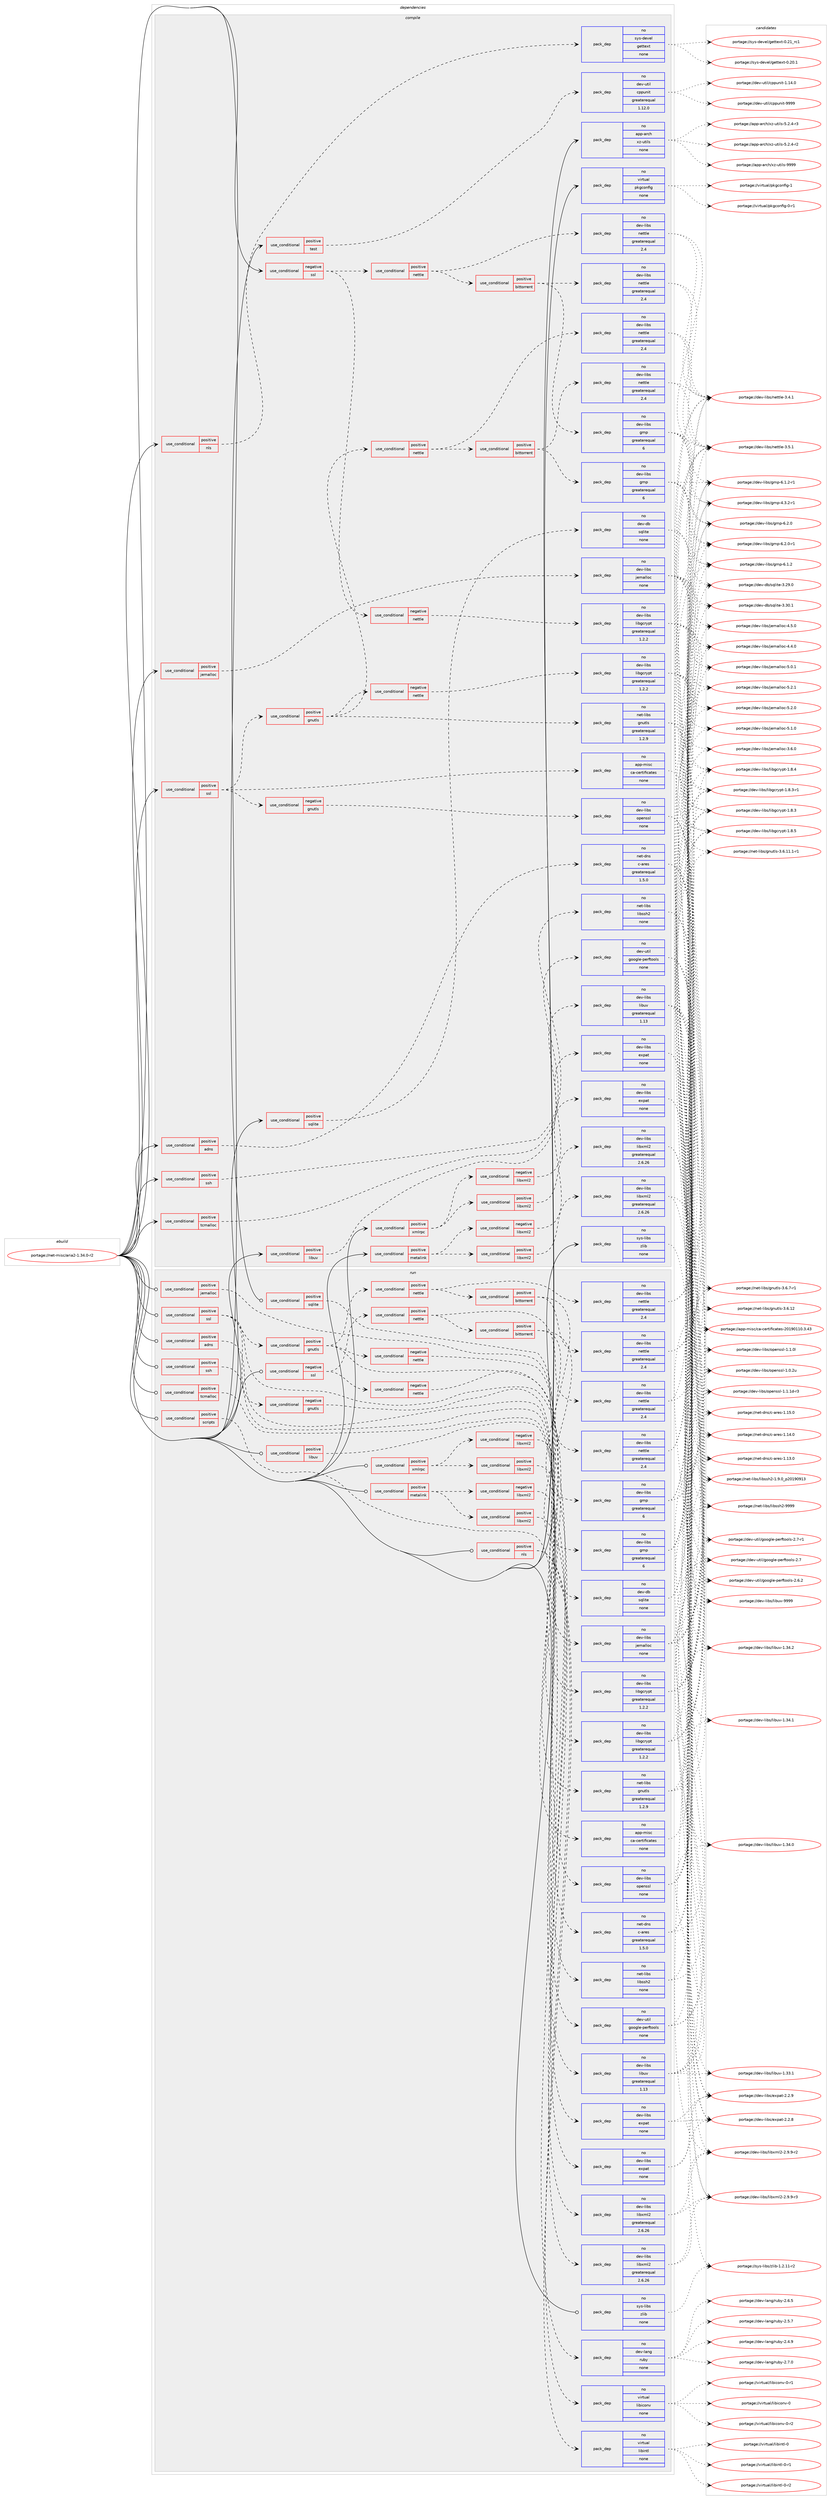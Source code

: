 digraph prolog {

# *************
# Graph options
# *************

newrank=true;
concentrate=true;
compound=true;
graph [rankdir=LR,fontname=Helvetica,fontsize=10,ranksep=1.5];#, ranksep=2.5, nodesep=0.2];
edge  [arrowhead=vee];
node  [fontname=Helvetica,fontsize=10];

# **********
# The ebuild
# **********

subgraph cluster_leftcol {
color=gray;
rank=same;
label=<<i>ebuild</i>>;
id [label="portage://net-misc/aria2-1.34.0-r2", color=red, width=4, href="../net-misc/aria2-1.34.0-r2.svg"];
}

# ****************
# The dependencies
# ****************

subgraph cluster_midcol {
color=gray;
label=<<i>dependencies</i>>;
subgraph cluster_compile {
fillcolor="#eeeeee";
style=filled;
label=<<i>compile</i>>;
subgraph cond17876 {
dependency83863 [label=<<TABLE BORDER="0" CELLBORDER="1" CELLSPACING="0" CELLPADDING="4"><TR><TD ROWSPAN="3" CELLPADDING="10">use_conditional</TD></TR><TR><TD>negative</TD></TR><TR><TD>ssl</TD></TR></TABLE>>, shape=none, color=red];
subgraph cond17877 {
dependency83864 [label=<<TABLE BORDER="0" CELLBORDER="1" CELLSPACING="0" CELLPADDING="4"><TR><TD ROWSPAN="3" CELLPADDING="10">use_conditional</TD></TR><TR><TD>positive</TD></TR><TR><TD>nettle</TD></TR></TABLE>>, shape=none, color=red];
subgraph pack64401 {
dependency83865 [label=<<TABLE BORDER="0" CELLBORDER="1" CELLSPACING="0" CELLPADDING="4" WIDTH="220"><TR><TD ROWSPAN="6" CELLPADDING="30">pack_dep</TD></TR><TR><TD WIDTH="110">no</TD></TR><TR><TD>dev-libs</TD></TR><TR><TD>nettle</TD></TR><TR><TD>greaterequal</TD></TR><TR><TD>2.4</TD></TR></TABLE>>, shape=none, color=blue];
}
dependency83864:e -> dependency83865:w [weight=20,style="dashed",arrowhead="vee"];
subgraph cond17878 {
dependency83866 [label=<<TABLE BORDER="0" CELLBORDER="1" CELLSPACING="0" CELLPADDING="4"><TR><TD ROWSPAN="3" CELLPADDING="10">use_conditional</TD></TR><TR><TD>positive</TD></TR><TR><TD>bittorrent</TD></TR></TABLE>>, shape=none, color=red];
subgraph pack64402 {
dependency83867 [label=<<TABLE BORDER="0" CELLBORDER="1" CELLSPACING="0" CELLPADDING="4" WIDTH="220"><TR><TD ROWSPAN="6" CELLPADDING="30">pack_dep</TD></TR><TR><TD WIDTH="110">no</TD></TR><TR><TD>dev-libs</TD></TR><TR><TD>nettle</TD></TR><TR><TD>greaterequal</TD></TR><TR><TD>2.4</TD></TR></TABLE>>, shape=none, color=blue];
}
dependency83866:e -> dependency83867:w [weight=20,style="dashed",arrowhead="vee"];
subgraph pack64403 {
dependency83868 [label=<<TABLE BORDER="0" CELLBORDER="1" CELLSPACING="0" CELLPADDING="4" WIDTH="220"><TR><TD ROWSPAN="6" CELLPADDING="30">pack_dep</TD></TR><TR><TD WIDTH="110">no</TD></TR><TR><TD>dev-libs</TD></TR><TR><TD>gmp</TD></TR><TR><TD>greaterequal</TD></TR><TR><TD>6</TD></TR></TABLE>>, shape=none, color=blue];
}
dependency83866:e -> dependency83868:w [weight=20,style="dashed",arrowhead="vee"];
}
dependency83864:e -> dependency83866:w [weight=20,style="dashed",arrowhead="vee"];
}
dependency83863:e -> dependency83864:w [weight=20,style="dashed",arrowhead="vee"];
subgraph cond17879 {
dependency83869 [label=<<TABLE BORDER="0" CELLBORDER="1" CELLSPACING="0" CELLPADDING="4"><TR><TD ROWSPAN="3" CELLPADDING="10">use_conditional</TD></TR><TR><TD>negative</TD></TR><TR><TD>nettle</TD></TR></TABLE>>, shape=none, color=red];
subgraph pack64404 {
dependency83870 [label=<<TABLE BORDER="0" CELLBORDER="1" CELLSPACING="0" CELLPADDING="4" WIDTH="220"><TR><TD ROWSPAN="6" CELLPADDING="30">pack_dep</TD></TR><TR><TD WIDTH="110">no</TD></TR><TR><TD>dev-libs</TD></TR><TR><TD>libgcrypt</TD></TR><TR><TD>greaterequal</TD></TR><TR><TD>1.2.2</TD></TR></TABLE>>, shape=none, color=blue];
}
dependency83869:e -> dependency83870:w [weight=20,style="dashed",arrowhead="vee"];
}
dependency83863:e -> dependency83869:w [weight=20,style="dashed",arrowhead="vee"];
}
id:e -> dependency83863:w [weight=20,style="solid",arrowhead="vee"];
subgraph cond17880 {
dependency83871 [label=<<TABLE BORDER="0" CELLBORDER="1" CELLSPACING="0" CELLPADDING="4"><TR><TD ROWSPAN="3" CELLPADDING="10">use_conditional</TD></TR><TR><TD>positive</TD></TR><TR><TD>adns</TD></TR></TABLE>>, shape=none, color=red];
subgraph pack64405 {
dependency83872 [label=<<TABLE BORDER="0" CELLBORDER="1" CELLSPACING="0" CELLPADDING="4" WIDTH="220"><TR><TD ROWSPAN="6" CELLPADDING="30">pack_dep</TD></TR><TR><TD WIDTH="110">no</TD></TR><TR><TD>net-dns</TD></TR><TR><TD>c-ares</TD></TR><TR><TD>greaterequal</TD></TR><TR><TD>1.5.0</TD></TR></TABLE>>, shape=none, color=blue];
}
dependency83871:e -> dependency83872:w [weight=20,style="dashed",arrowhead="vee"];
}
id:e -> dependency83871:w [weight=20,style="solid",arrowhead="vee"];
subgraph cond17881 {
dependency83873 [label=<<TABLE BORDER="0" CELLBORDER="1" CELLSPACING="0" CELLPADDING="4"><TR><TD ROWSPAN="3" CELLPADDING="10">use_conditional</TD></TR><TR><TD>positive</TD></TR><TR><TD>jemalloc</TD></TR></TABLE>>, shape=none, color=red];
subgraph pack64406 {
dependency83874 [label=<<TABLE BORDER="0" CELLBORDER="1" CELLSPACING="0" CELLPADDING="4" WIDTH="220"><TR><TD ROWSPAN="6" CELLPADDING="30">pack_dep</TD></TR><TR><TD WIDTH="110">no</TD></TR><TR><TD>dev-libs</TD></TR><TR><TD>jemalloc</TD></TR><TR><TD>none</TD></TR><TR><TD></TD></TR></TABLE>>, shape=none, color=blue];
}
dependency83873:e -> dependency83874:w [weight=20,style="dashed",arrowhead="vee"];
}
id:e -> dependency83873:w [weight=20,style="solid",arrowhead="vee"];
subgraph cond17882 {
dependency83875 [label=<<TABLE BORDER="0" CELLBORDER="1" CELLSPACING="0" CELLPADDING="4"><TR><TD ROWSPAN="3" CELLPADDING="10">use_conditional</TD></TR><TR><TD>positive</TD></TR><TR><TD>libuv</TD></TR></TABLE>>, shape=none, color=red];
subgraph pack64407 {
dependency83876 [label=<<TABLE BORDER="0" CELLBORDER="1" CELLSPACING="0" CELLPADDING="4" WIDTH="220"><TR><TD ROWSPAN="6" CELLPADDING="30">pack_dep</TD></TR><TR><TD WIDTH="110">no</TD></TR><TR><TD>dev-libs</TD></TR><TR><TD>libuv</TD></TR><TR><TD>greaterequal</TD></TR><TR><TD>1.13</TD></TR></TABLE>>, shape=none, color=blue];
}
dependency83875:e -> dependency83876:w [weight=20,style="dashed",arrowhead="vee"];
}
id:e -> dependency83875:w [weight=20,style="solid",arrowhead="vee"];
subgraph cond17883 {
dependency83877 [label=<<TABLE BORDER="0" CELLBORDER="1" CELLSPACING="0" CELLPADDING="4"><TR><TD ROWSPAN="3" CELLPADDING="10">use_conditional</TD></TR><TR><TD>positive</TD></TR><TR><TD>metalink</TD></TR></TABLE>>, shape=none, color=red];
subgraph cond17884 {
dependency83878 [label=<<TABLE BORDER="0" CELLBORDER="1" CELLSPACING="0" CELLPADDING="4"><TR><TD ROWSPAN="3" CELLPADDING="10">use_conditional</TD></TR><TR><TD>positive</TD></TR><TR><TD>libxml2</TD></TR></TABLE>>, shape=none, color=red];
subgraph pack64408 {
dependency83879 [label=<<TABLE BORDER="0" CELLBORDER="1" CELLSPACING="0" CELLPADDING="4" WIDTH="220"><TR><TD ROWSPAN="6" CELLPADDING="30">pack_dep</TD></TR><TR><TD WIDTH="110">no</TD></TR><TR><TD>dev-libs</TD></TR><TR><TD>libxml2</TD></TR><TR><TD>greaterequal</TD></TR><TR><TD>2.6.26</TD></TR></TABLE>>, shape=none, color=blue];
}
dependency83878:e -> dependency83879:w [weight=20,style="dashed",arrowhead="vee"];
}
dependency83877:e -> dependency83878:w [weight=20,style="dashed",arrowhead="vee"];
subgraph cond17885 {
dependency83880 [label=<<TABLE BORDER="0" CELLBORDER="1" CELLSPACING="0" CELLPADDING="4"><TR><TD ROWSPAN="3" CELLPADDING="10">use_conditional</TD></TR><TR><TD>negative</TD></TR><TR><TD>libxml2</TD></TR></TABLE>>, shape=none, color=red];
subgraph pack64409 {
dependency83881 [label=<<TABLE BORDER="0" CELLBORDER="1" CELLSPACING="0" CELLPADDING="4" WIDTH="220"><TR><TD ROWSPAN="6" CELLPADDING="30">pack_dep</TD></TR><TR><TD WIDTH="110">no</TD></TR><TR><TD>dev-libs</TD></TR><TR><TD>expat</TD></TR><TR><TD>none</TD></TR><TR><TD></TD></TR></TABLE>>, shape=none, color=blue];
}
dependency83880:e -> dependency83881:w [weight=20,style="dashed",arrowhead="vee"];
}
dependency83877:e -> dependency83880:w [weight=20,style="dashed",arrowhead="vee"];
}
id:e -> dependency83877:w [weight=20,style="solid",arrowhead="vee"];
subgraph cond17886 {
dependency83882 [label=<<TABLE BORDER="0" CELLBORDER="1" CELLSPACING="0" CELLPADDING="4"><TR><TD ROWSPAN="3" CELLPADDING="10">use_conditional</TD></TR><TR><TD>positive</TD></TR><TR><TD>nls</TD></TR></TABLE>>, shape=none, color=red];
subgraph pack64410 {
dependency83883 [label=<<TABLE BORDER="0" CELLBORDER="1" CELLSPACING="0" CELLPADDING="4" WIDTH="220"><TR><TD ROWSPAN="6" CELLPADDING="30">pack_dep</TD></TR><TR><TD WIDTH="110">no</TD></TR><TR><TD>sys-devel</TD></TR><TR><TD>gettext</TD></TR><TR><TD>none</TD></TR><TR><TD></TD></TR></TABLE>>, shape=none, color=blue];
}
dependency83882:e -> dependency83883:w [weight=20,style="dashed",arrowhead="vee"];
}
id:e -> dependency83882:w [weight=20,style="solid",arrowhead="vee"];
subgraph cond17887 {
dependency83884 [label=<<TABLE BORDER="0" CELLBORDER="1" CELLSPACING="0" CELLPADDING="4"><TR><TD ROWSPAN="3" CELLPADDING="10">use_conditional</TD></TR><TR><TD>positive</TD></TR><TR><TD>sqlite</TD></TR></TABLE>>, shape=none, color=red];
subgraph pack64411 {
dependency83885 [label=<<TABLE BORDER="0" CELLBORDER="1" CELLSPACING="0" CELLPADDING="4" WIDTH="220"><TR><TD ROWSPAN="6" CELLPADDING="30">pack_dep</TD></TR><TR><TD WIDTH="110">no</TD></TR><TR><TD>dev-db</TD></TR><TR><TD>sqlite</TD></TR><TR><TD>none</TD></TR><TR><TD></TD></TR></TABLE>>, shape=none, color=blue];
}
dependency83884:e -> dependency83885:w [weight=20,style="dashed",arrowhead="vee"];
}
id:e -> dependency83884:w [weight=20,style="solid",arrowhead="vee"];
subgraph cond17888 {
dependency83886 [label=<<TABLE BORDER="0" CELLBORDER="1" CELLSPACING="0" CELLPADDING="4"><TR><TD ROWSPAN="3" CELLPADDING="10">use_conditional</TD></TR><TR><TD>positive</TD></TR><TR><TD>ssh</TD></TR></TABLE>>, shape=none, color=red];
subgraph pack64412 {
dependency83887 [label=<<TABLE BORDER="0" CELLBORDER="1" CELLSPACING="0" CELLPADDING="4" WIDTH="220"><TR><TD ROWSPAN="6" CELLPADDING="30">pack_dep</TD></TR><TR><TD WIDTH="110">no</TD></TR><TR><TD>net-libs</TD></TR><TR><TD>libssh2</TD></TR><TR><TD>none</TD></TR><TR><TD></TD></TR></TABLE>>, shape=none, color=blue];
}
dependency83886:e -> dependency83887:w [weight=20,style="dashed",arrowhead="vee"];
}
id:e -> dependency83886:w [weight=20,style="solid",arrowhead="vee"];
subgraph cond17889 {
dependency83888 [label=<<TABLE BORDER="0" CELLBORDER="1" CELLSPACING="0" CELLPADDING="4"><TR><TD ROWSPAN="3" CELLPADDING="10">use_conditional</TD></TR><TR><TD>positive</TD></TR><TR><TD>ssl</TD></TR></TABLE>>, shape=none, color=red];
subgraph pack64413 {
dependency83889 [label=<<TABLE BORDER="0" CELLBORDER="1" CELLSPACING="0" CELLPADDING="4" WIDTH="220"><TR><TD ROWSPAN="6" CELLPADDING="30">pack_dep</TD></TR><TR><TD WIDTH="110">no</TD></TR><TR><TD>app-misc</TD></TR><TR><TD>ca-certificates</TD></TR><TR><TD>none</TD></TR><TR><TD></TD></TR></TABLE>>, shape=none, color=blue];
}
dependency83888:e -> dependency83889:w [weight=20,style="dashed",arrowhead="vee"];
subgraph cond17890 {
dependency83890 [label=<<TABLE BORDER="0" CELLBORDER="1" CELLSPACING="0" CELLPADDING="4"><TR><TD ROWSPAN="3" CELLPADDING="10">use_conditional</TD></TR><TR><TD>positive</TD></TR><TR><TD>gnutls</TD></TR></TABLE>>, shape=none, color=red];
subgraph pack64414 {
dependency83891 [label=<<TABLE BORDER="0" CELLBORDER="1" CELLSPACING="0" CELLPADDING="4" WIDTH="220"><TR><TD ROWSPAN="6" CELLPADDING="30">pack_dep</TD></TR><TR><TD WIDTH="110">no</TD></TR><TR><TD>net-libs</TD></TR><TR><TD>gnutls</TD></TR><TR><TD>greaterequal</TD></TR><TR><TD>1.2.9</TD></TR></TABLE>>, shape=none, color=blue];
}
dependency83890:e -> dependency83891:w [weight=20,style="dashed",arrowhead="vee"];
subgraph cond17891 {
dependency83892 [label=<<TABLE BORDER="0" CELLBORDER="1" CELLSPACING="0" CELLPADDING="4"><TR><TD ROWSPAN="3" CELLPADDING="10">use_conditional</TD></TR><TR><TD>positive</TD></TR><TR><TD>nettle</TD></TR></TABLE>>, shape=none, color=red];
subgraph pack64415 {
dependency83893 [label=<<TABLE BORDER="0" CELLBORDER="1" CELLSPACING="0" CELLPADDING="4" WIDTH="220"><TR><TD ROWSPAN="6" CELLPADDING="30">pack_dep</TD></TR><TR><TD WIDTH="110">no</TD></TR><TR><TD>dev-libs</TD></TR><TR><TD>nettle</TD></TR><TR><TD>greaterequal</TD></TR><TR><TD>2.4</TD></TR></TABLE>>, shape=none, color=blue];
}
dependency83892:e -> dependency83893:w [weight=20,style="dashed",arrowhead="vee"];
subgraph cond17892 {
dependency83894 [label=<<TABLE BORDER="0" CELLBORDER="1" CELLSPACING="0" CELLPADDING="4"><TR><TD ROWSPAN="3" CELLPADDING="10">use_conditional</TD></TR><TR><TD>positive</TD></TR><TR><TD>bittorrent</TD></TR></TABLE>>, shape=none, color=red];
subgraph pack64416 {
dependency83895 [label=<<TABLE BORDER="0" CELLBORDER="1" CELLSPACING="0" CELLPADDING="4" WIDTH="220"><TR><TD ROWSPAN="6" CELLPADDING="30">pack_dep</TD></TR><TR><TD WIDTH="110">no</TD></TR><TR><TD>dev-libs</TD></TR><TR><TD>nettle</TD></TR><TR><TD>greaterequal</TD></TR><TR><TD>2.4</TD></TR></TABLE>>, shape=none, color=blue];
}
dependency83894:e -> dependency83895:w [weight=20,style="dashed",arrowhead="vee"];
subgraph pack64417 {
dependency83896 [label=<<TABLE BORDER="0" CELLBORDER="1" CELLSPACING="0" CELLPADDING="4" WIDTH="220"><TR><TD ROWSPAN="6" CELLPADDING="30">pack_dep</TD></TR><TR><TD WIDTH="110">no</TD></TR><TR><TD>dev-libs</TD></TR><TR><TD>gmp</TD></TR><TR><TD>greaterequal</TD></TR><TR><TD>6</TD></TR></TABLE>>, shape=none, color=blue];
}
dependency83894:e -> dependency83896:w [weight=20,style="dashed",arrowhead="vee"];
}
dependency83892:e -> dependency83894:w [weight=20,style="dashed",arrowhead="vee"];
}
dependency83890:e -> dependency83892:w [weight=20,style="dashed",arrowhead="vee"];
subgraph cond17893 {
dependency83897 [label=<<TABLE BORDER="0" CELLBORDER="1" CELLSPACING="0" CELLPADDING="4"><TR><TD ROWSPAN="3" CELLPADDING="10">use_conditional</TD></TR><TR><TD>negative</TD></TR><TR><TD>nettle</TD></TR></TABLE>>, shape=none, color=red];
subgraph pack64418 {
dependency83898 [label=<<TABLE BORDER="0" CELLBORDER="1" CELLSPACING="0" CELLPADDING="4" WIDTH="220"><TR><TD ROWSPAN="6" CELLPADDING="30">pack_dep</TD></TR><TR><TD WIDTH="110">no</TD></TR><TR><TD>dev-libs</TD></TR><TR><TD>libgcrypt</TD></TR><TR><TD>greaterequal</TD></TR><TR><TD>1.2.2</TD></TR></TABLE>>, shape=none, color=blue];
}
dependency83897:e -> dependency83898:w [weight=20,style="dashed",arrowhead="vee"];
}
dependency83890:e -> dependency83897:w [weight=20,style="dashed",arrowhead="vee"];
}
dependency83888:e -> dependency83890:w [weight=20,style="dashed",arrowhead="vee"];
subgraph cond17894 {
dependency83899 [label=<<TABLE BORDER="0" CELLBORDER="1" CELLSPACING="0" CELLPADDING="4"><TR><TD ROWSPAN="3" CELLPADDING="10">use_conditional</TD></TR><TR><TD>negative</TD></TR><TR><TD>gnutls</TD></TR></TABLE>>, shape=none, color=red];
subgraph pack64419 {
dependency83900 [label=<<TABLE BORDER="0" CELLBORDER="1" CELLSPACING="0" CELLPADDING="4" WIDTH="220"><TR><TD ROWSPAN="6" CELLPADDING="30">pack_dep</TD></TR><TR><TD WIDTH="110">no</TD></TR><TR><TD>dev-libs</TD></TR><TR><TD>openssl</TD></TR><TR><TD>none</TD></TR><TR><TD></TD></TR></TABLE>>, shape=none, color=blue];
}
dependency83899:e -> dependency83900:w [weight=20,style="dashed",arrowhead="vee"];
}
dependency83888:e -> dependency83899:w [weight=20,style="dashed",arrowhead="vee"];
}
id:e -> dependency83888:w [weight=20,style="solid",arrowhead="vee"];
subgraph cond17895 {
dependency83901 [label=<<TABLE BORDER="0" CELLBORDER="1" CELLSPACING="0" CELLPADDING="4"><TR><TD ROWSPAN="3" CELLPADDING="10">use_conditional</TD></TR><TR><TD>positive</TD></TR><TR><TD>tcmalloc</TD></TR></TABLE>>, shape=none, color=red];
subgraph pack64420 {
dependency83902 [label=<<TABLE BORDER="0" CELLBORDER="1" CELLSPACING="0" CELLPADDING="4" WIDTH="220"><TR><TD ROWSPAN="6" CELLPADDING="30">pack_dep</TD></TR><TR><TD WIDTH="110">no</TD></TR><TR><TD>dev-util</TD></TR><TR><TD>google-perftools</TD></TR><TR><TD>none</TD></TR><TR><TD></TD></TR></TABLE>>, shape=none, color=blue];
}
dependency83901:e -> dependency83902:w [weight=20,style="dashed",arrowhead="vee"];
}
id:e -> dependency83901:w [weight=20,style="solid",arrowhead="vee"];
subgraph cond17896 {
dependency83903 [label=<<TABLE BORDER="0" CELLBORDER="1" CELLSPACING="0" CELLPADDING="4"><TR><TD ROWSPAN="3" CELLPADDING="10">use_conditional</TD></TR><TR><TD>positive</TD></TR><TR><TD>test</TD></TR></TABLE>>, shape=none, color=red];
subgraph pack64421 {
dependency83904 [label=<<TABLE BORDER="0" CELLBORDER="1" CELLSPACING="0" CELLPADDING="4" WIDTH="220"><TR><TD ROWSPAN="6" CELLPADDING="30">pack_dep</TD></TR><TR><TD WIDTH="110">no</TD></TR><TR><TD>dev-util</TD></TR><TR><TD>cppunit</TD></TR><TR><TD>greaterequal</TD></TR><TR><TD>1.12.0</TD></TR></TABLE>>, shape=none, color=blue];
}
dependency83903:e -> dependency83904:w [weight=20,style="dashed",arrowhead="vee"];
}
id:e -> dependency83903:w [weight=20,style="solid",arrowhead="vee"];
subgraph cond17897 {
dependency83905 [label=<<TABLE BORDER="0" CELLBORDER="1" CELLSPACING="0" CELLPADDING="4"><TR><TD ROWSPAN="3" CELLPADDING="10">use_conditional</TD></TR><TR><TD>positive</TD></TR><TR><TD>xmlrpc</TD></TR></TABLE>>, shape=none, color=red];
subgraph cond17898 {
dependency83906 [label=<<TABLE BORDER="0" CELLBORDER="1" CELLSPACING="0" CELLPADDING="4"><TR><TD ROWSPAN="3" CELLPADDING="10">use_conditional</TD></TR><TR><TD>positive</TD></TR><TR><TD>libxml2</TD></TR></TABLE>>, shape=none, color=red];
subgraph pack64422 {
dependency83907 [label=<<TABLE BORDER="0" CELLBORDER="1" CELLSPACING="0" CELLPADDING="4" WIDTH="220"><TR><TD ROWSPAN="6" CELLPADDING="30">pack_dep</TD></TR><TR><TD WIDTH="110">no</TD></TR><TR><TD>dev-libs</TD></TR><TR><TD>libxml2</TD></TR><TR><TD>greaterequal</TD></TR><TR><TD>2.6.26</TD></TR></TABLE>>, shape=none, color=blue];
}
dependency83906:e -> dependency83907:w [weight=20,style="dashed",arrowhead="vee"];
}
dependency83905:e -> dependency83906:w [weight=20,style="dashed",arrowhead="vee"];
subgraph cond17899 {
dependency83908 [label=<<TABLE BORDER="0" CELLBORDER="1" CELLSPACING="0" CELLPADDING="4"><TR><TD ROWSPAN="3" CELLPADDING="10">use_conditional</TD></TR><TR><TD>negative</TD></TR><TR><TD>libxml2</TD></TR></TABLE>>, shape=none, color=red];
subgraph pack64423 {
dependency83909 [label=<<TABLE BORDER="0" CELLBORDER="1" CELLSPACING="0" CELLPADDING="4" WIDTH="220"><TR><TD ROWSPAN="6" CELLPADDING="30">pack_dep</TD></TR><TR><TD WIDTH="110">no</TD></TR><TR><TD>dev-libs</TD></TR><TR><TD>expat</TD></TR><TR><TD>none</TD></TR><TR><TD></TD></TR></TABLE>>, shape=none, color=blue];
}
dependency83908:e -> dependency83909:w [weight=20,style="dashed",arrowhead="vee"];
}
dependency83905:e -> dependency83908:w [weight=20,style="dashed",arrowhead="vee"];
}
id:e -> dependency83905:w [weight=20,style="solid",arrowhead="vee"];
subgraph pack64424 {
dependency83910 [label=<<TABLE BORDER="0" CELLBORDER="1" CELLSPACING="0" CELLPADDING="4" WIDTH="220"><TR><TD ROWSPAN="6" CELLPADDING="30">pack_dep</TD></TR><TR><TD WIDTH="110">no</TD></TR><TR><TD>app-arch</TD></TR><TR><TD>xz-utils</TD></TR><TR><TD>none</TD></TR><TR><TD></TD></TR></TABLE>>, shape=none, color=blue];
}
id:e -> dependency83910:w [weight=20,style="solid",arrowhead="vee"];
subgraph pack64425 {
dependency83911 [label=<<TABLE BORDER="0" CELLBORDER="1" CELLSPACING="0" CELLPADDING="4" WIDTH="220"><TR><TD ROWSPAN="6" CELLPADDING="30">pack_dep</TD></TR><TR><TD WIDTH="110">no</TD></TR><TR><TD>sys-libs</TD></TR><TR><TD>zlib</TD></TR><TR><TD>none</TD></TR><TR><TD></TD></TR></TABLE>>, shape=none, color=blue];
}
id:e -> dependency83911:w [weight=20,style="solid",arrowhead="vee"];
subgraph pack64426 {
dependency83912 [label=<<TABLE BORDER="0" CELLBORDER="1" CELLSPACING="0" CELLPADDING="4" WIDTH="220"><TR><TD ROWSPAN="6" CELLPADDING="30">pack_dep</TD></TR><TR><TD WIDTH="110">no</TD></TR><TR><TD>virtual</TD></TR><TR><TD>pkgconfig</TD></TR><TR><TD>none</TD></TR><TR><TD></TD></TR></TABLE>>, shape=none, color=blue];
}
id:e -> dependency83912:w [weight=20,style="solid",arrowhead="vee"];
}
subgraph cluster_compileandrun {
fillcolor="#eeeeee";
style=filled;
label=<<i>compile and run</i>>;
}
subgraph cluster_run {
fillcolor="#eeeeee";
style=filled;
label=<<i>run</i>>;
subgraph cond17900 {
dependency83913 [label=<<TABLE BORDER="0" CELLBORDER="1" CELLSPACING="0" CELLPADDING="4"><TR><TD ROWSPAN="3" CELLPADDING="10">use_conditional</TD></TR><TR><TD>negative</TD></TR><TR><TD>ssl</TD></TR></TABLE>>, shape=none, color=red];
subgraph cond17901 {
dependency83914 [label=<<TABLE BORDER="0" CELLBORDER="1" CELLSPACING="0" CELLPADDING="4"><TR><TD ROWSPAN="3" CELLPADDING="10">use_conditional</TD></TR><TR><TD>positive</TD></TR><TR><TD>nettle</TD></TR></TABLE>>, shape=none, color=red];
subgraph pack64427 {
dependency83915 [label=<<TABLE BORDER="0" CELLBORDER="1" CELLSPACING="0" CELLPADDING="4" WIDTH="220"><TR><TD ROWSPAN="6" CELLPADDING="30">pack_dep</TD></TR><TR><TD WIDTH="110">no</TD></TR><TR><TD>dev-libs</TD></TR><TR><TD>nettle</TD></TR><TR><TD>greaterequal</TD></TR><TR><TD>2.4</TD></TR></TABLE>>, shape=none, color=blue];
}
dependency83914:e -> dependency83915:w [weight=20,style="dashed",arrowhead="vee"];
subgraph cond17902 {
dependency83916 [label=<<TABLE BORDER="0" CELLBORDER="1" CELLSPACING="0" CELLPADDING="4"><TR><TD ROWSPAN="3" CELLPADDING="10">use_conditional</TD></TR><TR><TD>positive</TD></TR><TR><TD>bittorrent</TD></TR></TABLE>>, shape=none, color=red];
subgraph pack64428 {
dependency83917 [label=<<TABLE BORDER="0" CELLBORDER="1" CELLSPACING="0" CELLPADDING="4" WIDTH="220"><TR><TD ROWSPAN="6" CELLPADDING="30">pack_dep</TD></TR><TR><TD WIDTH="110">no</TD></TR><TR><TD>dev-libs</TD></TR><TR><TD>nettle</TD></TR><TR><TD>greaterequal</TD></TR><TR><TD>2.4</TD></TR></TABLE>>, shape=none, color=blue];
}
dependency83916:e -> dependency83917:w [weight=20,style="dashed",arrowhead="vee"];
subgraph pack64429 {
dependency83918 [label=<<TABLE BORDER="0" CELLBORDER="1" CELLSPACING="0" CELLPADDING="4" WIDTH="220"><TR><TD ROWSPAN="6" CELLPADDING="30">pack_dep</TD></TR><TR><TD WIDTH="110">no</TD></TR><TR><TD>dev-libs</TD></TR><TR><TD>gmp</TD></TR><TR><TD>greaterequal</TD></TR><TR><TD>6</TD></TR></TABLE>>, shape=none, color=blue];
}
dependency83916:e -> dependency83918:w [weight=20,style="dashed",arrowhead="vee"];
}
dependency83914:e -> dependency83916:w [weight=20,style="dashed",arrowhead="vee"];
}
dependency83913:e -> dependency83914:w [weight=20,style="dashed",arrowhead="vee"];
subgraph cond17903 {
dependency83919 [label=<<TABLE BORDER="0" CELLBORDER="1" CELLSPACING="0" CELLPADDING="4"><TR><TD ROWSPAN="3" CELLPADDING="10">use_conditional</TD></TR><TR><TD>negative</TD></TR><TR><TD>nettle</TD></TR></TABLE>>, shape=none, color=red];
subgraph pack64430 {
dependency83920 [label=<<TABLE BORDER="0" CELLBORDER="1" CELLSPACING="0" CELLPADDING="4" WIDTH="220"><TR><TD ROWSPAN="6" CELLPADDING="30">pack_dep</TD></TR><TR><TD WIDTH="110">no</TD></TR><TR><TD>dev-libs</TD></TR><TR><TD>libgcrypt</TD></TR><TR><TD>greaterequal</TD></TR><TR><TD>1.2.2</TD></TR></TABLE>>, shape=none, color=blue];
}
dependency83919:e -> dependency83920:w [weight=20,style="dashed",arrowhead="vee"];
}
dependency83913:e -> dependency83919:w [weight=20,style="dashed",arrowhead="vee"];
}
id:e -> dependency83913:w [weight=20,style="solid",arrowhead="odot"];
subgraph cond17904 {
dependency83921 [label=<<TABLE BORDER="0" CELLBORDER="1" CELLSPACING="0" CELLPADDING="4"><TR><TD ROWSPAN="3" CELLPADDING="10">use_conditional</TD></TR><TR><TD>positive</TD></TR><TR><TD>adns</TD></TR></TABLE>>, shape=none, color=red];
subgraph pack64431 {
dependency83922 [label=<<TABLE BORDER="0" CELLBORDER="1" CELLSPACING="0" CELLPADDING="4" WIDTH="220"><TR><TD ROWSPAN="6" CELLPADDING="30">pack_dep</TD></TR><TR><TD WIDTH="110">no</TD></TR><TR><TD>net-dns</TD></TR><TR><TD>c-ares</TD></TR><TR><TD>greaterequal</TD></TR><TR><TD>1.5.0</TD></TR></TABLE>>, shape=none, color=blue];
}
dependency83921:e -> dependency83922:w [weight=20,style="dashed",arrowhead="vee"];
}
id:e -> dependency83921:w [weight=20,style="solid",arrowhead="odot"];
subgraph cond17905 {
dependency83923 [label=<<TABLE BORDER="0" CELLBORDER="1" CELLSPACING="0" CELLPADDING="4"><TR><TD ROWSPAN="3" CELLPADDING="10">use_conditional</TD></TR><TR><TD>positive</TD></TR><TR><TD>jemalloc</TD></TR></TABLE>>, shape=none, color=red];
subgraph pack64432 {
dependency83924 [label=<<TABLE BORDER="0" CELLBORDER="1" CELLSPACING="0" CELLPADDING="4" WIDTH="220"><TR><TD ROWSPAN="6" CELLPADDING="30">pack_dep</TD></TR><TR><TD WIDTH="110">no</TD></TR><TR><TD>dev-libs</TD></TR><TR><TD>jemalloc</TD></TR><TR><TD>none</TD></TR><TR><TD></TD></TR></TABLE>>, shape=none, color=blue];
}
dependency83923:e -> dependency83924:w [weight=20,style="dashed",arrowhead="vee"];
}
id:e -> dependency83923:w [weight=20,style="solid",arrowhead="odot"];
subgraph cond17906 {
dependency83925 [label=<<TABLE BORDER="0" CELLBORDER="1" CELLSPACING="0" CELLPADDING="4"><TR><TD ROWSPAN="3" CELLPADDING="10">use_conditional</TD></TR><TR><TD>positive</TD></TR><TR><TD>libuv</TD></TR></TABLE>>, shape=none, color=red];
subgraph pack64433 {
dependency83926 [label=<<TABLE BORDER="0" CELLBORDER="1" CELLSPACING="0" CELLPADDING="4" WIDTH="220"><TR><TD ROWSPAN="6" CELLPADDING="30">pack_dep</TD></TR><TR><TD WIDTH="110">no</TD></TR><TR><TD>dev-libs</TD></TR><TR><TD>libuv</TD></TR><TR><TD>greaterequal</TD></TR><TR><TD>1.13</TD></TR></TABLE>>, shape=none, color=blue];
}
dependency83925:e -> dependency83926:w [weight=20,style="dashed",arrowhead="vee"];
}
id:e -> dependency83925:w [weight=20,style="solid",arrowhead="odot"];
subgraph cond17907 {
dependency83927 [label=<<TABLE BORDER="0" CELLBORDER="1" CELLSPACING="0" CELLPADDING="4"><TR><TD ROWSPAN="3" CELLPADDING="10">use_conditional</TD></TR><TR><TD>positive</TD></TR><TR><TD>metalink</TD></TR></TABLE>>, shape=none, color=red];
subgraph cond17908 {
dependency83928 [label=<<TABLE BORDER="0" CELLBORDER="1" CELLSPACING="0" CELLPADDING="4"><TR><TD ROWSPAN="3" CELLPADDING="10">use_conditional</TD></TR><TR><TD>positive</TD></TR><TR><TD>libxml2</TD></TR></TABLE>>, shape=none, color=red];
subgraph pack64434 {
dependency83929 [label=<<TABLE BORDER="0" CELLBORDER="1" CELLSPACING="0" CELLPADDING="4" WIDTH="220"><TR><TD ROWSPAN="6" CELLPADDING="30">pack_dep</TD></TR><TR><TD WIDTH="110">no</TD></TR><TR><TD>dev-libs</TD></TR><TR><TD>libxml2</TD></TR><TR><TD>greaterequal</TD></TR><TR><TD>2.6.26</TD></TR></TABLE>>, shape=none, color=blue];
}
dependency83928:e -> dependency83929:w [weight=20,style="dashed",arrowhead="vee"];
}
dependency83927:e -> dependency83928:w [weight=20,style="dashed",arrowhead="vee"];
subgraph cond17909 {
dependency83930 [label=<<TABLE BORDER="0" CELLBORDER="1" CELLSPACING="0" CELLPADDING="4"><TR><TD ROWSPAN="3" CELLPADDING="10">use_conditional</TD></TR><TR><TD>negative</TD></TR><TR><TD>libxml2</TD></TR></TABLE>>, shape=none, color=red];
subgraph pack64435 {
dependency83931 [label=<<TABLE BORDER="0" CELLBORDER="1" CELLSPACING="0" CELLPADDING="4" WIDTH="220"><TR><TD ROWSPAN="6" CELLPADDING="30">pack_dep</TD></TR><TR><TD WIDTH="110">no</TD></TR><TR><TD>dev-libs</TD></TR><TR><TD>expat</TD></TR><TR><TD>none</TD></TR><TR><TD></TD></TR></TABLE>>, shape=none, color=blue];
}
dependency83930:e -> dependency83931:w [weight=20,style="dashed",arrowhead="vee"];
}
dependency83927:e -> dependency83930:w [weight=20,style="dashed",arrowhead="vee"];
}
id:e -> dependency83927:w [weight=20,style="solid",arrowhead="odot"];
subgraph cond17910 {
dependency83932 [label=<<TABLE BORDER="0" CELLBORDER="1" CELLSPACING="0" CELLPADDING="4"><TR><TD ROWSPAN="3" CELLPADDING="10">use_conditional</TD></TR><TR><TD>positive</TD></TR><TR><TD>nls</TD></TR></TABLE>>, shape=none, color=red];
subgraph pack64436 {
dependency83933 [label=<<TABLE BORDER="0" CELLBORDER="1" CELLSPACING="0" CELLPADDING="4" WIDTH="220"><TR><TD ROWSPAN="6" CELLPADDING="30">pack_dep</TD></TR><TR><TD WIDTH="110">no</TD></TR><TR><TD>virtual</TD></TR><TR><TD>libiconv</TD></TR><TR><TD>none</TD></TR><TR><TD></TD></TR></TABLE>>, shape=none, color=blue];
}
dependency83932:e -> dependency83933:w [weight=20,style="dashed",arrowhead="vee"];
subgraph pack64437 {
dependency83934 [label=<<TABLE BORDER="0" CELLBORDER="1" CELLSPACING="0" CELLPADDING="4" WIDTH="220"><TR><TD ROWSPAN="6" CELLPADDING="30">pack_dep</TD></TR><TR><TD WIDTH="110">no</TD></TR><TR><TD>virtual</TD></TR><TR><TD>libintl</TD></TR><TR><TD>none</TD></TR><TR><TD></TD></TR></TABLE>>, shape=none, color=blue];
}
dependency83932:e -> dependency83934:w [weight=20,style="dashed",arrowhead="vee"];
}
id:e -> dependency83932:w [weight=20,style="solid",arrowhead="odot"];
subgraph cond17911 {
dependency83935 [label=<<TABLE BORDER="0" CELLBORDER="1" CELLSPACING="0" CELLPADDING="4"><TR><TD ROWSPAN="3" CELLPADDING="10">use_conditional</TD></TR><TR><TD>positive</TD></TR><TR><TD>scripts</TD></TR></TABLE>>, shape=none, color=red];
subgraph pack64438 {
dependency83936 [label=<<TABLE BORDER="0" CELLBORDER="1" CELLSPACING="0" CELLPADDING="4" WIDTH="220"><TR><TD ROWSPAN="6" CELLPADDING="30">pack_dep</TD></TR><TR><TD WIDTH="110">no</TD></TR><TR><TD>dev-lang</TD></TR><TR><TD>ruby</TD></TR><TR><TD>none</TD></TR><TR><TD></TD></TR></TABLE>>, shape=none, color=blue];
}
dependency83935:e -> dependency83936:w [weight=20,style="dashed",arrowhead="vee"];
}
id:e -> dependency83935:w [weight=20,style="solid",arrowhead="odot"];
subgraph cond17912 {
dependency83937 [label=<<TABLE BORDER="0" CELLBORDER="1" CELLSPACING="0" CELLPADDING="4"><TR><TD ROWSPAN="3" CELLPADDING="10">use_conditional</TD></TR><TR><TD>positive</TD></TR><TR><TD>sqlite</TD></TR></TABLE>>, shape=none, color=red];
subgraph pack64439 {
dependency83938 [label=<<TABLE BORDER="0" CELLBORDER="1" CELLSPACING="0" CELLPADDING="4" WIDTH="220"><TR><TD ROWSPAN="6" CELLPADDING="30">pack_dep</TD></TR><TR><TD WIDTH="110">no</TD></TR><TR><TD>dev-db</TD></TR><TR><TD>sqlite</TD></TR><TR><TD>none</TD></TR><TR><TD></TD></TR></TABLE>>, shape=none, color=blue];
}
dependency83937:e -> dependency83938:w [weight=20,style="dashed",arrowhead="vee"];
}
id:e -> dependency83937:w [weight=20,style="solid",arrowhead="odot"];
subgraph cond17913 {
dependency83939 [label=<<TABLE BORDER="0" CELLBORDER="1" CELLSPACING="0" CELLPADDING="4"><TR><TD ROWSPAN="3" CELLPADDING="10">use_conditional</TD></TR><TR><TD>positive</TD></TR><TR><TD>ssh</TD></TR></TABLE>>, shape=none, color=red];
subgraph pack64440 {
dependency83940 [label=<<TABLE BORDER="0" CELLBORDER="1" CELLSPACING="0" CELLPADDING="4" WIDTH="220"><TR><TD ROWSPAN="6" CELLPADDING="30">pack_dep</TD></TR><TR><TD WIDTH="110">no</TD></TR><TR><TD>net-libs</TD></TR><TR><TD>libssh2</TD></TR><TR><TD>none</TD></TR><TR><TD></TD></TR></TABLE>>, shape=none, color=blue];
}
dependency83939:e -> dependency83940:w [weight=20,style="dashed",arrowhead="vee"];
}
id:e -> dependency83939:w [weight=20,style="solid",arrowhead="odot"];
subgraph cond17914 {
dependency83941 [label=<<TABLE BORDER="0" CELLBORDER="1" CELLSPACING="0" CELLPADDING="4"><TR><TD ROWSPAN="3" CELLPADDING="10">use_conditional</TD></TR><TR><TD>positive</TD></TR><TR><TD>ssl</TD></TR></TABLE>>, shape=none, color=red];
subgraph pack64441 {
dependency83942 [label=<<TABLE BORDER="0" CELLBORDER="1" CELLSPACING="0" CELLPADDING="4" WIDTH="220"><TR><TD ROWSPAN="6" CELLPADDING="30">pack_dep</TD></TR><TR><TD WIDTH="110">no</TD></TR><TR><TD>app-misc</TD></TR><TR><TD>ca-certificates</TD></TR><TR><TD>none</TD></TR><TR><TD></TD></TR></TABLE>>, shape=none, color=blue];
}
dependency83941:e -> dependency83942:w [weight=20,style="dashed",arrowhead="vee"];
subgraph cond17915 {
dependency83943 [label=<<TABLE BORDER="0" CELLBORDER="1" CELLSPACING="0" CELLPADDING="4"><TR><TD ROWSPAN="3" CELLPADDING="10">use_conditional</TD></TR><TR><TD>positive</TD></TR><TR><TD>gnutls</TD></TR></TABLE>>, shape=none, color=red];
subgraph pack64442 {
dependency83944 [label=<<TABLE BORDER="0" CELLBORDER="1" CELLSPACING="0" CELLPADDING="4" WIDTH="220"><TR><TD ROWSPAN="6" CELLPADDING="30">pack_dep</TD></TR><TR><TD WIDTH="110">no</TD></TR><TR><TD>net-libs</TD></TR><TR><TD>gnutls</TD></TR><TR><TD>greaterequal</TD></TR><TR><TD>1.2.9</TD></TR></TABLE>>, shape=none, color=blue];
}
dependency83943:e -> dependency83944:w [weight=20,style="dashed",arrowhead="vee"];
subgraph cond17916 {
dependency83945 [label=<<TABLE BORDER="0" CELLBORDER="1" CELLSPACING="0" CELLPADDING="4"><TR><TD ROWSPAN="3" CELLPADDING="10">use_conditional</TD></TR><TR><TD>positive</TD></TR><TR><TD>nettle</TD></TR></TABLE>>, shape=none, color=red];
subgraph pack64443 {
dependency83946 [label=<<TABLE BORDER="0" CELLBORDER="1" CELLSPACING="0" CELLPADDING="4" WIDTH="220"><TR><TD ROWSPAN="6" CELLPADDING="30">pack_dep</TD></TR><TR><TD WIDTH="110">no</TD></TR><TR><TD>dev-libs</TD></TR><TR><TD>nettle</TD></TR><TR><TD>greaterequal</TD></TR><TR><TD>2.4</TD></TR></TABLE>>, shape=none, color=blue];
}
dependency83945:e -> dependency83946:w [weight=20,style="dashed",arrowhead="vee"];
subgraph cond17917 {
dependency83947 [label=<<TABLE BORDER="0" CELLBORDER="1" CELLSPACING="0" CELLPADDING="4"><TR><TD ROWSPAN="3" CELLPADDING="10">use_conditional</TD></TR><TR><TD>positive</TD></TR><TR><TD>bittorrent</TD></TR></TABLE>>, shape=none, color=red];
subgraph pack64444 {
dependency83948 [label=<<TABLE BORDER="0" CELLBORDER="1" CELLSPACING="0" CELLPADDING="4" WIDTH="220"><TR><TD ROWSPAN="6" CELLPADDING="30">pack_dep</TD></TR><TR><TD WIDTH="110">no</TD></TR><TR><TD>dev-libs</TD></TR><TR><TD>nettle</TD></TR><TR><TD>greaterequal</TD></TR><TR><TD>2.4</TD></TR></TABLE>>, shape=none, color=blue];
}
dependency83947:e -> dependency83948:w [weight=20,style="dashed",arrowhead="vee"];
subgraph pack64445 {
dependency83949 [label=<<TABLE BORDER="0" CELLBORDER="1" CELLSPACING="0" CELLPADDING="4" WIDTH="220"><TR><TD ROWSPAN="6" CELLPADDING="30">pack_dep</TD></TR><TR><TD WIDTH="110">no</TD></TR><TR><TD>dev-libs</TD></TR><TR><TD>gmp</TD></TR><TR><TD>greaterequal</TD></TR><TR><TD>6</TD></TR></TABLE>>, shape=none, color=blue];
}
dependency83947:e -> dependency83949:w [weight=20,style="dashed",arrowhead="vee"];
}
dependency83945:e -> dependency83947:w [weight=20,style="dashed",arrowhead="vee"];
}
dependency83943:e -> dependency83945:w [weight=20,style="dashed",arrowhead="vee"];
subgraph cond17918 {
dependency83950 [label=<<TABLE BORDER="0" CELLBORDER="1" CELLSPACING="0" CELLPADDING="4"><TR><TD ROWSPAN="3" CELLPADDING="10">use_conditional</TD></TR><TR><TD>negative</TD></TR><TR><TD>nettle</TD></TR></TABLE>>, shape=none, color=red];
subgraph pack64446 {
dependency83951 [label=<<TABLE BORDER="0" CELLBORDER="1" CELLSPACING="0" CELLPADDING="4" WIDTH="220"><TR><TD ROWSPAN="6" CELLPADDING="30">pack_dep</TD></TR><TR><TD WIDTH="110">no</TD></TR><TR><TD>dev-libs</TD></TR><TR><TD>libgcrypt</TD></TR><TR><TD>greaterequal</TD></TR><TR><TD>1.2.2</TD></TR></TABLE>>, shape=none, color=blue];
}
dependency83950:e -> dependency83951:w [weight=20,style="dashed",arrowhead="vee"];
}
dependency83943:e -> dependency83950:w [weight=20,style="dashed",arrowhead="vee"];
}
dependency83941:e -> dependency83943:w [weight=20,style="dashed",arrowhead="vee"];
subgraph cond17919 {
dependency83952 [label=<<TABLE BORDER="0" CELLBORDER="1" CELLSPACING="0" CELLPADDING="4"><TR><TD ROWSPAN="3" CELLPADDING="10">use_conditional</TD></TR><TR><TD>negative</TD></TR><TR><TD>gnutls</TD></TR></TABLE>>, shape=none, color=red];
subgraph pack64447 {
dependency83953 [label=<<TABLE BORDER="0" CELLBORDER="1" CELLSPACING="0" CELLPADDING="4" WIDTH="220"><TR><TD ROWSPAN="6" CELLPADDING="30">pack_dep</TD></TR><TR><TD WIDTH="110">no</TD></TR><TR><TD>dev-libs</TD></TR><TR><TD>openssl</TD></TR><TR><TD>none</TD></TR><TR><TD></TD></TR></TABLE>>, shape=none, color=blue];
}
dependency83952:e -> dependency83953:w [weight=20,style="dashed",arrowhead="vee"];
}
dependency83941:e -> dependency83952:w [weight=20,style="dashed",arrowhead="vee"];
}
id:e -> dependency83941:w [weight=20,style="solid",arrowhead="odot"];
subgraph cond17920 {
dependency83954 [label=<<TABLE BORDER="0" CELLBORDER="1" CELLSPACING="0" CELLPADDING="4"><TR><TD ROWSPAN="3" CELLPADDING="10">use_conditional</TD></TR><TR><TD>positive</TD></TR><TR><TD>tcmalloc</TD></TR></TABLE>>, shape=none, color=red];
subgraph pack64448 {
dependency83955 [label=<<TABLE BORDER="0" CELLBORDER="1" CELLSPACING="0" CELLPADDING="4" WIDTH="220"><TR><TD ROWSPAN="6" CELLPADDING="30">pack_dep</TD></TR><TR><TD WIDTH="110">no</TD></TR><TR><TD>dev-util</TD></TR><TR><TD>google-perftools</TD></TR><TR><TD>none</TD></TR><TR><TD></TD></TR></TABLE>>, shape=none, color=blue];
}
dependency83954:e -> dependency83955:w [weight=20,style="dashed",arrowhead="vee"];
}
id:e -> dependency83954:w [weight=20,style="solid",arrowhead="odot"];
subgraph cond17921 {
dependency83956 [label=<<TABLE BORDER="0" CELLBORDER="1" CELLSPACING="0" CELLPADDING="4"><TR><TD ROWSPAN="3" CELLPADDING="10">use_conditional</TD></TR><TR><TD>positive</TD></TR><TR><TD>xmlrpc</TD></TR></TABLE>>, shape=none, color=red];
subgraph cond17922 {
dependency83957 [label=<<TABLE BORDER="0" CELLBORDER="1" CELLSPACING="0" CELLPADDING="4"><TR><TD ROWSPAN="3" CELLPADDING="10">use_conditional</TD></TR><TR><TD>positive</TD></TR><TR><TD>libxml2</TD></TR></TABLE>>, shape=none, color=red];
subgraph pack64449 {
dependency83958 [label=<<TABLE BORDER="0" CELLBORDER="1" CELLSPACING="0" CELLPADDING="4" WIDTH="220"><TR><TD ROWSPAN="6" CELLPADDING="30">pack_dep</TD></TR><TR><TD WIDTH="110">no</TD></TR><TR><TD>dev-libs</TD></TR><TR><TD>libxml2</TD></TR><TR><TD>greaterequal</TD></TR><TR><TD>2.6.26</TD></TR></TABLE>>, shape=none, color=blue];
}
dependency83957:e -> dependency83958:w [weight=20,style="dashed",arrowhead="vee"];
}
dependency83956:e -> dependency83957:w [weight=20,style="dashed",arrowhead="vee"];
subgraph cond17923 {
dependency83959 [label=<<TABLE BORDER="0" CELLBORDER="1" CELLSPACING="0" CELLPADDING="4"><TR><TD ROWSPAN="3" CELLPADDING="10">use_conditional</TD></TR><TR><TD>negative</TD></TR><TR><TD>libxml2</TD></TR></TABLE>>, shape=none, color=red];
subgraph pack64450 {
dependency83960 [label=<<TABLE BORDER="0" CELLBORDER="1" CELLSPACING="0" CELLPADDING="4" WIDTH="220"><TR><TD ROWSPAN="6" CELLPADDING="30">pack_dep</TD></TR><TR><TD WIDTH="110">no</TD></TR><TR><TD>dev-libs</TD></TR><TR><TD>expat</TD></TR><TR><TD>none</TD></TR><TR><TD></TD></TR></TABLE>>, shape=none, color=blue];
}
dependency83959:e -> dependency83960:w [weight=20,style="dashed",arrowhead="vee"];
}
dependency83956:e -> dependency83959:w [weight=20,style="dashed",arrowhead="vee"];
}
id:e -> dependency83956:w [weight=20,style="solid",arrowhead="odot"];
subgraph pack64451 {
dependency83961 [label=<<TABLE BORDER="0" CELLBORDER="1" CELLSPACING="0" CELLPADDING="4" WIDTH="220"><TR><TD ROWSPAN="6" CELLPADDING="30">pack_dep</TD></TR><TR><TD WIDTH="110">no</TD></TR><TR><TD>sys-libs</TD></TR><TR><TD>zlib</TD></TR><TR><TD>none</TD></TR><TR><TD></TD></TR></TABLE>>, shape=none, color=blue];
}
id:e -> dependency83961:w [weight=20,style="solid",arrowhead="odot"];
}
}

# **************
# The candidates
# **************

subgraph cluster_choices {
rank=same;
color=gray;
label=<<i>candidates</i>>;

subgraph choice64401 {
color=black;
nodesep=1;
choice100101118451081059811547110101116116108101455146534649 [label="portage://dev-libs/nettle-3.5.1", color=red, width=4,href="../dev-libs/nettle-3.5.1.svg"];
choice100101118451081059811547110101116116108101455146524649 [label="portage://dev-libs/nettle-3.4.1", color=red, width=4,href="../dev-libs/nettle-3.4.1.svg"];
dependency83865:e -> choice100101118451081059811547110101116116108101455146534649:w [style=dotted,weight="100"];
dependency83865:e -> choice100101118451081059811547110101116116108101455146524649:w [style=dotted,weight="100"];
}
subgraph choice64402 {
color=black;
nodesep=1;
choice100101118451081059811547110101116116108101455146534649 [label="portage://dev-libs/nettle-3.5.1", color=red, width=4,href="../dev-libs/nettle-3.5.1.svg"];
choice100101118451081059811547110101116116108101455146524649 [label="portage://dev-libs/nettle-3.4.1", color=red, width=4,href="../dev-libs/nettle-3.4.1.svg"];
dependency83867:e -> choice100101118451081059811547110101116116108101455146534649:w [style=dotted,weight="100"];
dependency83867:e -> choice100101118451081059811547110101116116108101455146524649:w [style=dotted,weight="100"];
}
subgraph choice64403 {
color=black;
nodesep=1;
choice1001011184510810598115471031091124554465046484511449 [label="portage://dev-libs/gmp-6.2.0-r1", color=red, width=4,href="../dev-libs/gmp-6.2.0-r1.svg"];
choice100101118451081059811547103109112455446504648 [label="portage://dev-libs/gmp-6.2.0", color=red, width=4,href="../dev-libs/gmp-6.2.0.svg"];
choice1001011184510810598115471031091124554464946504511449 [label="portage://dev-libs/gmp-6.1.2-r1", color=red, width=4,href="../dev-libs/gmp-6.1.2-r1.svg"];
choice100101118451081059811547103109112455446494650 [label="portage://dev-libs/gmp-6.1.2", color=red, width=4,href="../dev-libs/gmp-6.1.2.svg"];
choice1001011184510810598115471031091124552465146504511449 [label="portage://dev-libs/gmp-4.3.2-r1", color=red, width=4,href="../dev-libs/gmp-4.3.2-r1.svg"];
dependency83868:e -> choice1001011184510810598115471031091124554465046484511449:w [style=dotted,weight="100"];
dependency83868:e -> choice100101118451081059811547103109112455446504648:w [style=dotted,weight="100"];
dependency83868:e -> choice1001011184510810598115471031091124554464946504511449:w [style=dotted,weight="100"];
dependency83868:e -> choice100101118451081059811547103109112455446494650:w [style=dotted,weight="100"];
dependency83868:e -> choice1001011184510810598115471031091124552465146504511449:w [style=dotted,weight="100"];
}
subgraph choice64404 {
color=black;
nodesep=1;
choice1001011184510810598115471081059810399114121112116454946564653 [label="portage://dev-libs/libgcrypt-1.8.5", color=red, width=4,href="../dev-libs/libgcrypt-1.8.5.svg"];
choice1001011184510810598115471081059810399114121112116454946564652 [label="portage://dev-libs/libgcrypt-1.8.4", color=red, width=4,href="../dev-libs/libgcrypt-1.8.4.svg"];
choice10010111845108105981154710810598103991141211121164549465646514511449 [label="portage://dev-libs/libgcrypt-1.8.3-r1", color=red, width=4,href="../dev-libs/libgcrypt-1.8.3-r1.svg"];
choice1001011184510810598115471081059810399114121112116454946564651 [label="portage://dev-libs/libgcrypt-1.8.3", color=red, width=4,href="../dev-libs/libgcrypt-1.8.3.svg"];
dependency83870:e -> choice1001011184510810598115471081059810399114121112116454946564653:w [style=dotted,weight="100"];
dependency83870:e -> choice1001011184510810598115471081059810399114121112116454946564652:w [style=dotted,weight="100"];
dependency83870:e -> choice10010111845108105981154710810598103991141211121164549465646514511449:w [style=dotted,weight="100"];
dependency83870:e -> choice1001011184510810598115471081059810399114121112116454946564651:w [style=dotted,weight="100"];
}
subgraph choice64405 {
color=black;
nodesep=1;
choice110101116451001101154799459711410111545494649534648 [label="portage://net-dns/c-ares-1.15.0", color=red, width=4,href="../net-dns/c-ares-1.15.0.svg"];
choice110101116451001101154799459711410111545494649524648 [label="portage://net-dns/c-ares-1.14.0", color=red, width=4,href="../net-dns/c-ares-1.14.0.svg"];
choice110101116451001101154799459711410111545494649514648 [label="portage://net-dns/c-ares-1.13.0", color=red, width=4,href="../net-dns/c-ares-1.13.0.svg"];
dependency83872:e -> choice110101116451001101154799459711410111545494649534648:w [style=dotted,weight="100"];
dependency83872:e -> choice110101116451001101154799459711410111545494649524648:w [style=dotted,weight="100"];
dependency83872:e -> choice110101116451001101154799459711410111545494649514648:w [style=dotted,weight="100"];
}
subgraph choice64406 {
color=black;
nodesep=1;
choice1001011184510810598115471061011099710810811199455346504649 [label="portage://dev-libs/jemalloc-5.2.1", color=red, width=4,href="../dev-libs/jemalloc-5.2.1.svg"];
choice1001011184510810598115471061011099710810811199455346504648 [label="portage://dev-libs/jemalloc-5.2.0", color=red, width=4,href="../dev-libs/jemalloc-5.2.0.svg"];
choice1001011184510810598115471061011099710810811199455346494648 [label="portage://dev-libs/jemalloc-5.1.0", color=red, width=4,href="../dev-libs/jemalloc-5.1.0.svg"];
choice1001011184510810598115471061011099710810811199455346484649 [label="portage://dev-libs/jemalloc-5.0.1", color=red, width=4,href="../dev-libs/jemalloc-5.0.1.svg"];
choice1001011184510810598115471061011099710810811199455246534648 [label="portage://dev-libs/jemalloc-4.5.0", color=red, width=4,href="../dev-libs/jemalloc-4.5.0.svg"];
choice1001011184510810598115471061011099710810811199455246524648 [label="portage://dev-libs/jemalloc-4.4.0", color=red, width=4,href="../dev-libs/jemalloc-4.4.0.svg"];
choice1001011184510810598115471061011099710810811199455146544648 [label="portage://dev-libs/jemalloc-3.6.0", color=red, width=4,href="../dev-libs/jemalloc-3.6.0.svg"];
dependency83874:e -> choice1001011184510810598115471061011099710810811199455346504649:w [style=dotted,weight="100"];
dependency83874:e -> choice1001011184510810598115471061011099710810811199455346504648:w [style=dotted,weight="100"];
dependency83874:e -> choice1001011184510810598115471061011099710810811199455346494648:w [style=dotted,weight="100"];
dependency83874:e -> choice1001011184510810598115471061011099710810811199455346484649:w [style=dotted,weight="100"];
dependency83874:e -> choice1001011184510810598115471061011099710810811199455246534648:w [style=dotted,weight="100"];
dependency83874:e -> choice1001011184510810598115471061011099710810811199455246524648:w [style=dotted,weight="100"];
dependency83874:e -> choice1001011184510810598115471061011099710810811199455146544648:w [style=dotted,weight="100"];
}
subgraph choice64407 {
color=black;
nodesep=1;
choice100101118451081059811547108105981171184557575757 [label="portage://dev-libs/libuv-9999", color=red, width=4,href="../dev-libs/libuv-9999.svg"];
choice1001011184510810598115471081059811711845494651524650 [label="portage://dev-libs/libuv-1.34.2", color=red, width=4,href="../dev-libs/libuv-1.34.2.svg"];
choice1001011184510810598115471081059811711845494651524649 [label="portage://dev-libs/libuv-1.34.1", color=red, width=4,href="../dev-libs/libuv-1.34.1.svg"];
choice1001011184510810598115471081059811711845494651524648 [label="portage://dev-libs/libuv-1.34.0", color=red, width=4,href="../dev-libs/libuv-1.34.0.svg"];
choice1001011184510810598115471081059811711845494651514649 [label="portage://dev-libs/libuv-1.33.1", color=red, width=4,href="../dev-libs/libuv-1.33.1.svg"];
dependency83876:e -> choice100101118451081059811547108105981171184557575757:w [style=dotted,weight="100"];
dependency83876:e -> choice1001011184510810598115471081059811711845494651524650:w [style=dotted,weight="100"];
dependency83876:e -> choice1001011184510810598115471081059811711845494651524649:w [style=dotted,weight="100"];
dependency83876:e -> choice1001011184510810598115471081059811711845494651524648:w [style=dotted,weight="100"];
dependency83876:e -> choice1001011184510810598115471081059811711845494651514649:w [style=dotted,weight="100"];
}
subgraph choice64408 {
color=black;
nodesep=1;
choice10010111845108105981154710810598120109108504550465746574511451 [label="portage://dev-libs/libxml2-2.9.9-r3", color=red, width=4,href="../dev-libs/libxml2-2.9.9-r3.svg"];
choice10010111845108105981154710810598120109108504550465746574511450 [label="portage://dev-libs/libxml2-2.9.9-r2", color=red, width=4,href="../dev-libs/libxml2-2.9.9-r2.svg"];
dependency83879:e -> choice10010111845108105981154710810598120109108504550465746574511451:w [style=dotted,weight="100"];
dependency83879:e -> choice10010111845108105981154710810598120109108504550465746574511450:w [style=dotted,weight="100"];
}
subgraph choice64409 {
color=black;
nodesep=1;
choice10010111845108105981154710112011297116455046504657 [label="portage://dev-libs/expat-2.2.9", color=red, width=4,href="../dev-libs/expat-2.2.9.svg"];
choice10010111845108105981154710112011297116455046504656 [label="portage://dev-libs/expat-2.2.8", color=red, width=4,href="../dev-libs/expat-2.2.8.svg"];
dependency83881:e -> choice10010111845108105981154710112011297116455046504657:w [style=dotted,weight="100"];
dependency83881:e -> choice10010111845108105981154710112011297116455046504656:w [style=dotted,weight="100"];
}
subgraph choice64410 {
color=black;
nodesep=1;
choice11512111545100101118101108471031011161161011201164548465049951149949 [label="portage://sys-devel/gettext-0.21_rc1", color=red, width=4,href="../sys-devel/gettext-0.21_rc1.svg"];
choice115121115451001011181011084710310111611610112011645484650484649 [label="portage://sys-devel/gettext-0.20.1", color=red, width=4,href="../sys-devel/gettext-0.20.1.svg"];
dependency83883:e -> choice11512111545100101118101108471031011161161011201164548465049951149949:w [style=dotted,weight="100"];
dependency83883:e -> choice115121115451001011181011084710310111611610112011645484650484649:w [style=dotted,weight="100"];
}
subgraph choice64411 {
color=black;
nodesep=1;
choice10010111845100984711511310810511610145514651484649 [label="portage://dev-db/sqlite-3.30.1", color=red, width=4,href="../dev-db/sqlite-3.30.1.svg"];
choice10010111845100984711511310810511610145514650574648 [label="portage://dev-db/sqlite-3.29.0", color=red, width=4,href="../dev-db/sqlite-3.29.0.svg"];
dependency83885:e -> choice10010111845100984711511310810511610145514651484649:w [style=dotted,weight="100"];
dependency83885:e -> choice10010111845100984711511310810511610145514650574648:w [style=dotted,weight="100"];
}
subgraph choice64412 {
color=black;
nodesep=1;
choice11010111645108105981154710810598115115104504557575757 [label="portage://net-libs/libssh2-9999", color=red, width=4,href="../net-libs/libssh2-9999.svg"];
choice1101011164510810598115471081059811511510450454946574648951125048495748574951 [label="portage://net-libs/libssh2-1.9.0_p20190913", color=red, width=4,href="../net-libs/libssh2-1.9.0_p20190913.svg"];
dependency83887:e -> choice11010111645108105981154710810598115115104504557575757:w [style=dotted,weight="100"];
dependency83887:e -> choice1101011164510810598115471081059811511510450454946574648951125048495748574951:w [style=dotted,weight="100"];
}
subgraph choice64413 {
color=black;
nodesep=1;
choice971121124510910511599479997459910111411610510210599971161011154550484957484949484651465251 [label="portage://app-misc/ca-certificates-20190110.3.43", color=red, width=4,href="../app-misc/ca-certificates-20190110.3.43.svg"];
dependency83889:e -> choice971121124510910511599479997459910111411610510210599971161011154550484957484949484651465251:w [style=dotted,weight="100"];
}
subgraph choice64414 {
color=black;
nodesep=1;
choice1101011164510810598115471031101171161081154551465446554511449 [label="portage://net-libs/gnutls-3.6.7-r1", color=red, width=4,href="../net-libs/gnutls-3.6.7-r1.svg"];
choice11010111645108105981154710311011711610811545514654464950 [label="portage://net-libs/gnutls-3.6.12", color=red, width=4,href="../net-libs/gnutls-3.6.12.svg"];
choice1101011164510810598115471031101171161081154551465446494946494511449 [label="portage://net-libs/gnutls-3.6.11.1-r1", color=red, width=4,href="../net-libs/gnutls-3.6.11.1-r1.svg"];
dependency83891:e -> choice1101011164510810598115471031101171161081154551465446554511449:w [style=dotted,weight="100"];
dependency83891:e -> choice11010111645108105981154710311011711610811545514654464950:w [style=dotted,weight="100"];
dependency83891:e -> choice1101011164510810598115471031101171161081154551465446494946494511449:w [style=dotted,weight="100"];
}
subgraph choice64415 {
color=black;
nodesep=1;
choice100101118451081059811547110101116116108101455146534649 [label="portage://dev-libs/nettle-3.5.1", color=red, width=4,href="../dev-libs/nettle-3.5.1.svg"];
choice100101118451081059811547110101116116108101455146524649 [label="portage://dev-libs/nettle-3.4.1", color=red, width=4,href="../dev-libs/nettle-3.4.1.svg"];
dependency83893:e -> choice100101118451081059811547110101116116108101455146534649:w [style=dotted,weight="100"];
dependency83893:e -> choice100101118451081059811547110101116116108101455146524649:w [style=dotted,weight="100"];
}
subgraph choice64416 {
color=black;
nodesep=1;
choice100101118451081059811547110101116116108101455146534649 [label="portage://dev-libs/nettle-3.5.1", color=red, width=4,href="../dev-libs/nettle-3.5.1.svg"];
choice100101118451081059811547110101116116108101455146524649 [label="portage://dev-libs/nettle-3.4.1", color=red, width=4,href="../dev-libs/nettle-3.4.1.svg"];
dependency83895:e -> choice100101118451081059811547110101116116108101455146534649:w [style=dotted,weight="100"];
dependency83895:e -> choice100101118451081059811547110101116116108101455146524649:w [style=dotted,weight="100"];
}
subgraph choice64417 {
color=black;
nodesep=1;
choice1001011184510810598115471031091124554465046484511449 [label="portage://dev-libs/gmp-6.2.0-r1", color=red, width=4,href="../dev-libs/gmp-6.2.0-r1.svg"];
choice100101118451081059811547103109112455446504648 [label="portage://dev-libs/gmp-6.2.0", color=red, width=4,href="../dev-libs/gmp-6.2.0.svg"];
choice1001011184510810598115471031091124554464946504511449 [label="portage://dev-libs/gmp-6.1.2-r1", color=red, width=4,href="../dev-libs/gmp-6.1.2-r1.svg"];
choice100101118451081059811547103109112455446494650 [label="portage://dev-libs/gmp-6.1.2", color=red, width=4,href="../dev-libs/gmp-6.1.2.svg"];
choice1001011184510810598115471031091124552465146504511449 [label="portage://dev-libs/gmp-4.3.2-r1", color=red, width=4,href="../dev-libs/gmp-4.3.2-r1.svg"];
dependency83896:e -> choice1001011184510810598115471031091124554465046484511449:w [style=dotted,weight="100"];
dependency83896:e -> choice100101118451081059811547103109112455446504648:w [style=dotted,weight="100"];
dependency83896:e -> choice1001011184510810598115471031091124554464946504511449:w [style=dotted,weight="100"];
dependency83896:e -> choice100101118451081059811547103109112455446494650:w [style=dotted,weight="100"];
dependency83896:e -> choice1001011184510810598115471031091124552465146504511449:w [style=dotted,weight="100"];
}
subgraph choice64418 {
color=black;
nodesep=1;
choice1001011184510810598115471081059810399114121112116454946564653 [label="portage://dev-libs/libgcrypt-1.8.5", color=red, width=4,href="../dev-libs/libgcrypt-1.8.5.svg"];
choice1001011184510810598115471081059810399114121112116454946564652 [label="portage://dev-libs/libgcrypt-1.8.4", color=red, width=4,href="../dev-libs/libgcrypt-1.8.4.svg"];
choice10010111845108105981154710810598103991141211121164549465646514511449 [label="portage://dev-libs/libgcrypt-1.8.3-r1", color=red, width=4,href="../dev-libs/libgcrypt-1.8.3-r1.svg"];
choice1001011184510810598115471081059810399114121112116454946564651 [label="portage://dev-libs/libgcrypt-1.8.3", color=red, width=4,href="../dev-libs/libgcrypt-1.8.3.svg"];
dependency83898:e -> choice1001011184510810598115471081059810399114121112116454946564653:w [style=dotted,weight="100"];
dependency83898:e -> choice1001011184510810598115471081059810399114121112116454946564652:w [style=dotted,weight="100"];
dependency83898:e -> choice10010111845108105981154710810598103991141211121164549465646514511449:w [style=dotted,weight="100"];
dependency83898:e -> choice1001011184510810598115471081059810399114121112116454946564651:w [style=dotted,weight="100"];
}
subgraph choice64419 {
color=black;
nodesep=1;
choice1001011184510810598115471111121011101151151084549464946491004511451 [label="portage://dev-libs/openssl-1.1.1d-r3", color=red, width=4,href="../dev-libs/openssl-1.1.1d-r3.svg"];
choice100101118451081059811547111112101110115115108454946494648108 [label="portage://dev-libs/openssl-1.1.0l", color=red, width=4,href="../dev-libs/openssl-1.1.0l.svg"];
choice100101118451081059811547111112101110115115108454946484650117 [label="portage://dev-libs/openssl-1.0.2u", color=red, width=4,href="../dev-libs/openssl-1.0.2u.svg"];
dependency83900:e -> choice1001011184510810598115471111121011101151151084549464946491004511451:w [style=dotted,weight="100"];
dependency83900:e -> choice100101118451081059811547111112101110115115108454946494648108:w [style=dotted,weight="100"];
dependency83900:e -> choice100101118451081059811547111112101110115115108454946484650117:w [style=dotted,weight="100"];
}
subgraph choice64420 {
color=black;
nodesep=1;
choice100101118451171161051084710311111110310810145112101114102116111111108115455046554511449 [label="portage://dev-util/google-perftools-2.7-r1", color=red, width=4,href="../dev-util/google-perftools-2.7-r1.svg"];
choice10010111845117116105108471031111111031081014511210111410211611111110811545504655 [label="portage://dev-util/google-perftools-2.7", color=red, width=4,href="../dev-util/google-perftools-2.7.svg"];
choice100101118451171161051084710311111110310810145112101114102116111111108115455046544650 [label="portage://dev-util/google-perftools-2.6.2", color=red, width=4,href="../dev-util/google-perftools-2.6.2.svg"];
dependency83902:e -> choice100101118451171161051084710311111110310810145112101114102116111111108115455046554511449:w [style=dotted,weight="100"];
dependency83902:e -> choice10010111845117116105108471031111111031081014511210111410211611111110811545504655:w [style=dotted,weight="100"];
dependency83902:e -> choice100101118451171161051084710311111110310810145112101114102116111111108115455046544650:w [style=dotted,weight="100"];
}
subgraph choice64421 {
color=black;
nodesep=1;
choice1001011184511711610510847991121121171101051164557575757 [label="portage://dev-util/cppunit-9999", color=red, width=4,href="../dev-util/cppunit-9999.svg"];
choice10010111845117116105108479911211211711010511645494649524648 [label="portage://dev-util/cppunit-1.14.0", color=red, width=4,href="../dev-util/cppunit-1.14.0.svg"];
dependency83904:e -> choice1001011184511711610510847991121121171101051164557575757:w [style=dotted,weight="100"];
dependency83904:e -> choice10010111845117116105108479911211211711010511645494649524648:w [style=dotted,weight="100"];
}
subgraph choice64422 {
color=black;
nodesep=1;
choice10010111845108105981154710810598120109108504550465746574511451 [label="portage://dev-libs/libxml2-2.9.9-r3", color=red, width=4,href="../dev-libs/libxml2-2.9.9-r3.svg"];
choice10010111845108105981154710810598120109108504550465746574511450 [label="portage://dev-libs/libxml2-2.9.9-r2", color=red, width=4,href="../dev-libs/libxml2-2.9.9-r2.svg"];
dependency83907:e -> choice10010111845108105981154710810598120109108504550465746574511451:w [style=dotted,weight="100"];
dependency83907:e -> choice10010111845108105981154710810598120109108504550465746574511450:w [style=dotted,weight="100"];
}
subgraph choice64423 {
color=black;
nodesep=1;
choice10010111845108105981154710112011297116455046504657 [label="portage://dev-libs/expat-2.2.9", color=red, width=4,href="../dev-libs/expat-2.2.9.svg"];
choice10010111845108105981154710112011297116455046504656 [label="portage://dev-libs/expat-2.2.8", color=red, width=4,href="../dev-libs/expat-2.2.8.svg"];
dependency83909:e -> choice10010111845108105981154710112011297116455046504657:w [style=dotted,weight="100"];
dependency83909:e -> choice10010111845108105981154710112011297116455046504656:w [style=dotted,weight="100"];
}
subgraph choice64424 {
color=black;
nodesep=1;
choice9711211245971149910447120122451171161051081154557575757 [label="portage://app-arch/xz-utils-9999", color=red, width=4,href="../app-arch/xz-utils-9999.svg"];
choice9711211245971149910447120122451171161051081154553465046524511451 [label="portage://app-arch/xz-utils-5.2.4-r3", color=red, width=4,href="../app-arch/xz-utils-5.2.4-r3.svg"];
choice9711211245971149910447120122451171161051081154553465046524511450 [label="portage://app-arch/xz-utils-5.2.4-r2", color=red, width=4,href="../app-arch/xz-utils-5.2.4-r2.svg"];
dependency83910:e -> choice9711211245971149910447120122451171161051081154557575757:w [style=dotted,weight="100"];
dependency83910:e -> choice9711211245971149910447120122451171161051081154553465046524511451:w [style=dotted,weight="100"];
dependency83910:e -> choice9711211245971149910447120122451171161051081154553465046524511450:w [style=dotted,weight="100"];
}
subgraph choice64425 {
color=black;
nodesep=1;
choice11512111545108105981154712210810598454946504649494511450 [label="portage://sys-libs/zlib-1.2.11-r2", color=red, width=4,href="../sys-libs/zlib-1.2.11-r2.svg"];
dependency83911:e -> choice11512111545108105981154712210810598454946504649494511450:w [style=dotted,weight="100"];
}
subgraph choice64426 {
color=black;
nodesep=1;
choice1181051141161179710847112107103991111101021051034549 [label="portage://virtual/pkgconfig-1", color=red, width=4,href="../virtual/pkgconfig-1.svg"];
choice11810511411611797108471121071039911111010210510345484511449 [label="portage://virtual/pkgconfig-0-r1", color=red, width=4,href="../virtual/pkgconfig-0-r1.svg"];
dependency83912:e -> choice1181051141161179710847112107103991111101021051034549:w [style=dotted,weight="100"];
dependency83912:e -> choice11810511411611797108471121071039911111010210510345484511449:w [style=dotted,weight="100"];
}
subgraph choice64427 {
color=black;
nodesep=1;
choice100101118451081059811547110101116116108101455146534649 [label="portage://dev-libs/nettle-3.5.1", color=red, width=4,href="../dev-libs/nettle-3.5.1.svg"];
choice100101118451081059811547110101116116108101455146524649 [label="portage://dev-libs/nettle-3.4.1", color=red, width=4,href="../dev-libs/nettle-3.4.1.svg"];
dependency83915:e -> choice100101118451081059811547110101116116108101455146534649:w [style=dotted,weight="100"];
dependency83915:e -> choice100101118451081059811547110101116116108101455146524649:w [style=dotted,weight="100"];
}
subgraph choice64428 {
color=black;
nodesep=1;
choice100101118451081059811547110101116116108101455146534649 [label="portage://dev-libs/nettle-3.5.1", color=red, width=4,href="../dev-libs/nettle-3.5.1.svg"];
choice100101118451081059811547110101116116108101455146524649 [label="portage://dev-libs/nettle-3.4.1", color=red, width=4,href="../dev-libs/nettle-3.4.1.svg"];
dependency83917:e -> choice100101118451081059811547110101116116108101455146534649:w [style=dotted,weight="100"];
dependency83917:e -> choice100101118451081059811547110101116116108101455146524649:w [style=dotted,weight="100"];
}
subgraph choice64429 {
color=black;
nodesep=1;
choice1001011184510810598115471031091124554465046484511449 [label="portage://dev-libs/gmp-6.2.0-r1", color=red, width=4,href="../dev-libs/gmp-6.2.0-r1.svg"];
choice100101118451081059811547103109112455446504648 [label="portage://dev-libs/gmp-6.2.0", color=red, width=4,href="../dev-libs/gmp-6.2.0.svg"];
choice1001011184510810598115471031091124554464946504511449 [label="portage://dev-libs/gmp-6.1.2-r1", color=red, width=4,href="../dev-libs/gmp-6.1.2-r1.svg"];
choice100101118451081059811547103109112455446494650 [label="portage://dev-libs/gmp-6.1.2", color=red, width=4,href="../dev-libs/gmp-6.1.2.svg"];
choice1001011184510810598115471031091124552465146504511449 [label="portage://dev-libs/gmp-4.3.2-r1", color=red, width=4,href="../dev-libs/gmp-4.3.2-r1.svg"];
dependency83918:e -> choice1001011184510810598115471031091124554465046484511449:w [style=dotted,weight="100"];
dependency83918:e -> choice100101118451081059811547103109112455446504648:w [style=dotted,weight="100"];
dependency83918:e -> choice1001011184510810598115471031091124554464946504511449:w [style=dotted,weight="100"];
dependency83918:e -> choice100101118451081059811547103109112455446494650:w [style=dotted,weight="100"];
dependency83918:e -> choice1001011184510810598115471031091124552465146504511449:w [style=dotted,weight="100"];
}
subgraph choice64430 {
color=black;
nodesep=1;
choice1001011184510810598115471081059810399114121112116454946564653 [label="portage://dev-libs/libgcrypt-1.8.5", color=red, width=4,href="../dev-libs/libgcrypt-1.8.5.svg"];
choice1001011184510810598115471081059810399114121112116454946564652 [label="portage://dev-libs/libgcrypt-1.8.4", color=red, width=4,href="../dev-libs/libgcrypt-1.8.4.svg"];
choice10010111845108105981154710810598103991141211121164549465646514511449 [label="portage://dev-libs/libgcrypt-1.8.3-r1", color=red, width=4,href="../dev-libs/libgcrypt-1.8.3-r1.svg"];
choice1001011184510810598115471081059810399114121112116454946564651 [label="portage://dev-libs/libgcrypt-1.8.3", color=red, width=4,href="../dev-libs/libgcrypt-1.8.3.svg"];
dependency83920:e -> choice1001011184510810598115471081059810399114121112116454946564653:w [style=dotted,weight="100"];
dependency83920:e -> choice1001011184510810598115471081059810399114121112116454946564652:w [style=dotted,weight="100"];
dependency83920:e -> choice10010111845108105981154710810598103991141211121164549465646514511449:w [style=dotted,weight="100"];
dependency83920:e -> choice1001011184510810598115471081059810399114121112116454946564651:w [style=dotted,weight="100"];
}
subgraph choice64431 {
color=black;
nodesep=1;
choice110101116451001101154799459711410111545494649534648 [label="portage://net-dns/c-ares-1.15.0", color=red, width=4,href="../net-dns/c-ares-1.15.0.svg"];
choice110101116451001101154799459711410111545494649524648 [label="portage://net-dns/c-ares-1.14.0", color=red, width=4,href="../net-dns/c-ares-1.14.0.svg"];
choice110101116451001101154799459711410111545494649514648 [label="portage://net-dns/c-ares-1.13.0", color=red, width=4,href="../net-dns/c-ares-1.13.0.svg"];
dependency83922:e -> choice110101116451001101154799459711410111545494649534648:w [style=dotted,weight="100"];
dependency83922:e -> choice110101116451001101154799459711410111545494649524648:w [style=dotted,weight="100"];
dependency83922:e -> choice110101116451001101154799459711410111545494649514648:w [style=dotted,weight="100"];
}
subgraph choice64432 {
color=black;
nodesep=1;
choice1001011184510810598115471061011099710810811199455346504649 [label="portage://dev-libs/jemalloc-5.2.1", color=red, width=4,href="../dev-libs/jemalloc-5.2.1.svg"];
choice1001011184510810598115471061011099710810811199455346504648 [label="portage://dev-libs/jemalloc-5.2.0", color=red, width=4,href="../dev-libs/jemalloc-5.2.0.svg"];
choice1001011184510810598115471061011099710810811199455346494648 [label="portage://dev-libs/jemalloc-5.1.0", color=red, width=4,href="../dev-libs/jemalloc-5.1.0.svg"];
choice1001011184510810598115471061011099710810811199455346484649 [label="portage://dev-libs/jemalloc-5.0.1", color=red, width=4,href="../dev-libs/jemalloc-5.0.1.svg"];
choice1001011184510810598115471061011099710810811199455246534648 [label="portage://dev-libs/jemalloc-4.5.0", color=red, width=4,href="../dev-libs/jemalloc-4.5.0.svg"];
choice1001011184510810598115471061011099710810811199455246524648 [label="portage://dev-libs/jemalloc-4.4.0", color=red, width=4,href="../dev-libs/jemalloc-4.4.0.svg"];
choice1001011184510810598115471061011099710810811199455146544648 [label="portage://dev-libs/jemalloc-3.6.0", color=red, width=4,href="../dev-libs/jemalloc-3.6.0.svg"];
dependency83924:e -> choice1001011184510810598115471061011099710810811199455346504649:w [style=dotted,weight="100"];
dependency83924:e -> choice1001011184510810598115471061011099710810811199455346504648:w [style=dotted,weight="100"];
dependency83924:e -> choice1001011184510810598115471061011099710810811199455346494648:w [style=dotted,weight="100"];
dependency83924:e -> choice1001011184510810598115471061011099710810811199455346484649:w [style=dotted,weight="100"];
dependency83924:e -> choice1001011184510810598115471061011099710810811199455246534648:w [style=dotted,weight="100"];
dependency83924:e -> choice1001011184510810598115471061011099710810811199455246524648:w [style=dotted,weight="100"];
dependency83924:e -> choice1001011184510810598115471061011099710810811199455146544648:w [style=dotted,weight="100"];
}
subgraph choice64433 {
color=black;
nodesep=1;
choice100101118451081059811547108105981171184557575757 [label="portage://dev-libs/libuv-9999", color=red, width=4,href="../dev-libs/libuv-9999.svg"];
choice1001011184510810598115471081059811711845494651524650 [label="portage://dev-libs/libuv-1.34.2", color=red, width=4,href="../dev-libs/libuv-1.34.2.svg"];
choice1001011184510810598115471081059811711845494651524649 [label="portage://dev-libs/libuv-1.34.1", color=red, width=4,href="../dev-libs/libuv-1.34.1.svg"];
choice1001011184510810598115471081059811711845494651524648 [label="portage://dev-libs/libuv-1.34.0", color=red, width=4,href="../dev-libs/libuv-1.34.0.svg"];
choice1001011184510810598115471081059811711845494651514649 [label="portage://dev-libs/libuv-1.33.1", color=red, width=4,href="../dev-libs/libuv-1.33.1.svg"];
dependency83926:e -> choice100101118451081059811547108105981171184557575757:w [style=dotted,weight="100"];
dependency83926:e -> choice1001011184510810598115471081059811711845494651524650:w [style=dotted,weight="100"];
dependency83926:e -> choice1001011184510810598115471081059811711845494651524649:w [style=dotted,weight="100"];
dependency83926:e -> choice1001011184510810598115471081059811711845494651524648:w [style=dotted,weight="100"];
dependency83926:e -> choice1001011184510810598115471081059811711845494651514649:w [style=dotted,weight="100"];
}
subgraph choice64434 {
color=black;
nodesep=1;
choice10010111845108105981154710810598120109108504550465746574511451 [label="portage://dev-libs/libxml2-2.9.9-r3", color=red, width=4,href="../dev-libs/libxml2-2.9.9-r3.svg"];
choice10010111845108105981154710810598120109108504550465746574511450 [label="portage://dev-libs/libxml2-2.9.9-r2", color=red, width=4,href="../dev-libs/libxml2-2.9.9-r2.svg"];
dependency83929:e -> choice10010111845108105981154710810598120109108504550465746574511451:w [style=dotted,weight="100"];
dependency83929:e -> choice10010111845108105981154710810598120109108504550465746574511450:w [style=dotted,weight="100"];
}
subgraph choice64435 {
color=black;
nodesep=1;
choice10010111845108105981154710112011297116455046504657 [label="portage://dev-libs/expat-2.2.9", color=red, width=4,href="../dev-libs/expat-2.2.9.svg"];
choice10010111845108105981154710112011297116455046504656 [label="portage://dev-libs/expat-2.2.8", color=red, width=4,href="../dev-libs/expat-2.2.8.svg"];
dependency83931:e -> choice10010111845108105981154710112011297116455046504657:w [style=dotted,weight="100"];
dependency83931:e -> choice10010111845108105981154710112011297116455046504656:w [style=dotted,weight="100"];
}
subgraph choice64436 {
color=black;
nodesep=1;
choice1181051141161179710847108105981059911111011845484511450 [label="portage://virtual/libiconv-0-r2", color=red, width=4,href="../virtual/libiconv-0-r2.svg"];
choice1181051141161179710847108105981059911111011845484511449 [label="portage://virtual/libiconv-0-r1", color=red, width=4,href="../virtual/libiconv-0-r1.svg"];
choice118105114116117971084710810598105991111101184548 [label="portage://virtual/libiconv-0", color=red, width=4,href="../virtual/libiconv-0.svg"];
dependency83933:e -> choice1181051141161179710847108105981059911111011845484511450:w [style=dotted,weight="100"];
dependency83933:e -> choice1181051141161179710847108105981059911111011845484511449:w [style=dotted,weight="100"];
dependency83933:e -> choice118105114116117971084710810598105991111101184548:w [style=dotted,weight="100"];
}
subgraph choice64437 {
color=black;
nodesep=1;
choice11810511411611797108471081059810511011610845484511450 [label="portage://virtual/libintl-0-r2", color=red, width=4,href="../virtual/libintl-0-r2.svg"];
choice11810511411611797108471081059810511011610845484511449 [label="portage://virtual/libintl-0-r1", color=red, width=4,href="../virtual/libintl-0-r1.svg"];
choice1181051141161179710847108105981051101161084548 [label="portage://virtual/libintl-0", color=red, width=4,href="../virtual/libintl-0.svg"];
dependency83934:e -> choice11810511411611797108471081059810511011610845484511450:w [style=dotted,weight="100"];
dependency83934:e -> choice11810511411611797108471081059810511011610845484511449:w [style=dotted,weight="100"];
dependency83934:e -> choice1181051141161179710847108105981051101161084548:w [style=dotted,weight="100"];
}
subgraph choice64438 {
color=black;
nodesep=1;
choice10010111845108971101034711411798121455046554648 [label="portage://dev-lang/ruby-2.7.0", color=red, width=4,href="../dev-lang/ruby-2.7.0.svg"];
choice10010111845108971101034711411798121455046544653 [label="portage://dev-lang/ruby-2.6.5", color=red, width=4,href="../dev-lang/ruby-2.6.5.svg"];
choice10010111845108971101034711411798121455046534655 [label="portage://dev-lang/ruby-2.5.7", color=red, width=4,href="../dev-lang/ruby-2.5.7.svg"];
choice10010111845108971101034711411798121455046524657 [label="portage://dev-lang/ruby-2.4.9", color=red, width=4,href="../dev-lang/ruby-2.4.9.svg"];
dependency83936:e -> choice10010111845108971101034711411798121455046554648:w [style=dotted,weight="100"];
dependency83936:e -> choice10010111845108971101034711411798121455046544653:w [style=dotted,weight="100"];
dependency83936:e -> choice10010111845108971101034711411798121455046534655:w [style=dotted,weight="100"];
dependency83936:e -> choice10010111845108971101034711411798121455046524657:w [style=dotted,weight="100"];
}
subgraph choice64439 {
color=black;
nodesep=1;
choice10010111845100984711511310810511610145514651484649 [label="portage://dev-db/sqlite-3.30.1", color=red, width=4,href="../dev-db/sqlite-3.30.1.svg"];
choice10010111845100984711511310810511610145514650574648 [label="portage://dev-db/sqlite-3.29.0", color=red, width=4,href="../dev-db/sqlite-3.29.0.svg"];
dependency83938:e -> choice10010111845100984711511310810511610145514651484649:w [style=dotted,weight="100"];
dependency83938:e -> choice10010111845100984711511310810511610145514650574648:w [style=dotted,weight="100"];
}
subgraph choice64440 {
color=black;
nodesep=1;
choice11010111645108105981154710810598115115104504557575757 [label="portage://net-libs/libssh2-9999", color=red, width=4,href="../net-libs/libssh2-9999.svg"];
choice1101011164510810598115471081059811511510450454946574648951125048495748574951 [label="portage://net-libs/libssh2-1.9.0_p20190913", color=red, width=4,href="../net-libs/libssh2-1.9.0_p20190913.svg"];
dependency83940:e -> choice11010111645108105981154710810598115115104504557575757:w [style=dotted,weight="100"];
dependency83940:e -> choice1101011164510810598115471081059811511510450454946574648951125048495748574951:w [style=dotted,weight="100"];
}
subgraph choice64441 {
color=black;
nodesep=1;
choice971121124510910511599479997459910111411610510210599971161011154550484957484949484651465251 [label="portage://app-misc/ca-certificates-20190110.3.43", color=red, width=4,href="../app-misc/ca-certificates-20190110.3.43.svg"];
dependency83942:e -> choice971121124510910511599479997459910111411610510210599971161011154550484957484949484651465251:w [style=dotted,weight="100"];
}
subgraph choice64442 {
color=black;
nodesep=1;
choice1101011164510810598115471031101171161081154551465446554511449 [label="portage://net-libs/gnutls-3.6.7-r1", color=red, width=4,href="../net-libs/gnutls-3.6.7-r1.svg"];
choice11010111645108105981154710311011711610811545514654464950 [label="portage://net-libs/gnutls-3.6.12", color=red, width=4,href="../net-libs/gnutls-3.6.12.svg"];
choice1101011164510810598115471031101171161081154551465446494946494511449 [label="portage://net-libs/gnutls-3.6.11.1-r1", color=red, width=4,href="../net-libs/gnutls-3.6.11.1-r1.svg"];
dependency83944:e -> choice1101011164510810598115471031101171161081154551465446554511449:w [style=dotted,weight="100"];
dependency83944:e -> choice11010111645108105981154710311011711610811545514654464950:w [style=dotted,weight="100"];
dependency83944:e -> choice1101011164510810598115471031101171161081154551465446494946494511449:w [style=dotted,weight="100"];
}
subgraph choice64443 {
color=black;
nodesep=1;
choice100101118451081059811547110101116116108101455146534649 [label="portage://dev-libs/nettle-3.5.1", color=red, width=4,href="../dev-libs/nettle-3.5.1.svg"];
choice100101118451081059811547110101116116108101455146524649 [label="portage://dev-libs/nettle-3.4.1", color=red, width=4,href="../dev-libs/nettle-3.4.1.svg"];
dependency83946:e -> choice100101118451081059811547110101116116108101455146534649:w [style=dotted,weight="100"];
dependency83946:e -> choice100101118451081059811547110101116116108101455146524649:w [style=dotted,weight="100"];
}
subgraph choice64444 {
color=black;
nodesep=1;
choice100101118451081059811547110101116116108101455146534649 [label="portage://dev-libs/nettle-3.5.1", color=red, width=4,href="../dev-libs/nettle-3.5.1.svg"];
choice100101118451081059811547110101116116108101455146524649 [label="portage://dev-libs/nettle-3.4.1", color=red, width=4,href="../dev-libs/nettle-3.4.1.svg"];
dependency83948:e -> choice100101118451081059811547110101116116108101455146534649:w [style=dotted,weight="100"];
dependency83948:e -> choice100101118451081059811547110101116116108101455146524649:w [style=dotted,weight="100"];
}
subgraph choice64445 {
color=black;
nodesep=1;
choice1001011184510810598115471031091124554465046484511449 [label="portage://dev-libs/gmp-6.2.0-r1", color=red, width=4,href="../dev-libs/gmp-6.2.0-r1.svg"];
choice100101118451081059811547103109112455446504648 [label="portage://dev-libs/gmp-6.2.0", color=red, width=4,href="../dev-libs/gmp-6.2.0.svg"];
choice1001011184510810598115471031091124554464946504511449 [label="portage://dev-libs/gmp-6.1.2-r1", color=red, width=4,href="../dev-libs/gmp-6.1.2-r1.svg"];
choice100101118451081059811547103109112455446494650 [label="portage://dev-libs/gmp-6.1.2", color=red, width=4,href="../dev-libs/gmp-6.1.2.svg"];
choice1001011184510810598115471031091124552465146504511449 [label="portage://dev-libs/gmp-4.3.2-r1", color=red, width=4,href="../dev-libs/gmp-4.3.2-r1.svg"];
dependency83949:e -> choice1001011184510810598115471031091124554465046484511449:w [style=dotted,weight="100"];
dependency83949:e -> choice100101118451081059811547103109112455446504648:w [style=dotted,weight="100"];
dependency83949:e -> choice1001011184510810598115471031091124554464946504511449:w [style=dotted,weight="100"];
dependency83949:e -> choice100101118451081059811547103109112455446494650:w [style=dotted,weight="100"];
dependency83949:e -> choice1001011184510810598115471031091124552465146504511449:w [style=dotted,weight="100"];
}
subgraph choice64446 {
color=black;
nodesep=1;
choice1001011184510810598115471081059810399114121112116454946564653 [label="portage://dev-libs/libgcrypt-1.8.5", color=red, width=4,href="../dev-libs/libgcrypt-1.8.5.svg"];
choice1001011184510810598115471081059810399114121112116454946564652 [label="portage://dev-libs/libgcrypt-1.8.4", color=red, width=4,href="../dev-libs/libgcrypt-1.8.4.svg"];
choice10010111845108105981154710810598103991141211121164549465646514511449 [label="portage://dev-libs/libgcrypt-1.8.3-r1", color=red, width=4,href="../dev-libs/libgcrypt-1.8.3-r1.svg"];
choice1001011184510810598115471081059810399114121112116454946564651 [label="portage://dev-libs/libgcrypt-1.8.3", color=red, width=4,href="../dev-libs/libgcrypt-1.8.3.svg"];
dependency83951:e -> choice1001011184510810598115471081059810399114121112116454946564653:w [style=dotted,weight="100"];
dependency83951:e -> choice1001011184510810598115471081059810399114121112116454946564652:w [style=dotted,weight="100"];
dependency83951:e -> choice10010111845108105981154710810598103991141211121164549465646514511449:w [style=dotted,weight="100"];
dependency83951:e -> choice1001011184510810598115471081059810399114121112116454946564651:w [style=dotted,weight="100"];
}
subgraph choice64447 {
color=black;
nodesep=1;
choice1001011184510810598115471111121011101151151084549464946491004511451 [label="portage://dev-libs/openssl-1.1.1d-r3", color=red, width=4,href="../dev-libs/openssl-1.1.1d-r3.svg"];
choice100101118451081059811547111112101110115115108454946494648108 [label="portage://dev-libs/openssl-1.1.0l", color=red, width=4,href="../dev-libs/openssl-1.1.0l.svg"];
choice100101118451081059811547111112101110115115108454946484650117 [label="portage://dev-libs/openssl-1.0.2u", color=red, width=4,href="../dev-libs/openssl-1.0.2u.svg"];
dependency83953:e -> choice1001011184510810598115471111121011101151151084549464946491004511451:w [style=dotted,weight="100"];
dependency83953:e -> choice100101118451081059811547111112101110115115108454946494648108:w [style=dotted,weight="100"];
dependency83953:e -> choice100101118451081059811547111112101110115115108454946484650117:w [style=dotted,weight="100"];
}
subgraph choice64448 {
color=black;
nodesep=1;
choice100101118451171161051084710311111110310810145112101114102116111111108115455046554511449 [label="portage://dev-util/google-perftools-2.7-r1", color=red, width=4,href="../dev-util/google-perftools-2.7-r1.svg"];
choice10010111845117116105108471031111111031081014511210111410211611111110811545504655 [label="portage://dev-util/google-perftools-2.7", color=red, width=4,href="../dev-util/google-perftools-2.7.svg"];
choice100101118451171161051084710311111110310810145112101114102116111111108115455046544650 [label="portage://dev-util/google-perftools-2.6.2", color=red, width=4,href="../dev-util/google-perftools-2.6.2.svg"];
dependency83955:e -> choice100101118451171161051084710311111110310810145112101114102116111111108115455046554511449:w [style=dotted,weight="100"];
dependency83955:e -> choice10010111845117116105108471031111111031081014511210111410211611111110811545504655:w [style=dotted,weight="100"];
dependency83955:e -> choice100101118451171161051084710311111110310810145112101114102116111111108115455046544650:w [style=dotted,weight="100"];
}
subgraph choice64449 {
color=black;
nodesep=1;
choice10010111845108105981154710810598120109108504550465746574511451 [label="portage://dev-libs/libxml2-2.9.9-r3", color=red, width=4,href="../dev-libs/libxml2-2.9.9-r3.svg"];
choice10010111845108105981154710810598120109108504550465746574511450 [label="portage://dev-libs/libxml2-2.9.9-r2", color=red, width=4,href="../dev-libs/libxml2-2.9.9-r2.svg"];
dependency83958:e -> choice10010111845108105981154710810598120109108504550465746574511451:w [style=dotted,weight="100"];
dependency83958:e -> choice10010111845108105981154710810598120109108504550465746574511450:w [style=dotted,weight="100"];
}
subgraph choice64450 {
color=black;
nodesep=1;
choice10010111845108105981154710112011297116455046504657 [label="portage://dev-libs/expat-2.2.9", color=red, width=4,href="../dev-libs/expat-2.2.9.svg"];
choice10010111845108105981154710112011297116455046504656 [label="portage://dev-libs/expat-2.2.8", color=red, width=4,href="../dev-libs/expat-2.2.8.svg"];
dependency83960:e -> choice10010111845108105981154710112011297116455046504657:w [style=dotted,weight="100"];
dependency83960:e -> choice10010111845108105981154710112011297116455046504656:w [style=dotted,weight="100"];
}
subgraph choice64451 {
color=black;
nodesep=1;
choice11512111545108105981154712210810598454946504649494511450 [label="portage://sys-libs/zlib-1.2.11-r2", color=red, width=4,href="../sys-libs/zlib-1.2.11-r2.svg"];
dependency83961:e -> choice11512111545108105981154712210810598454946504649494511450:w [style=dotted,weight="100"];
}
}

}
